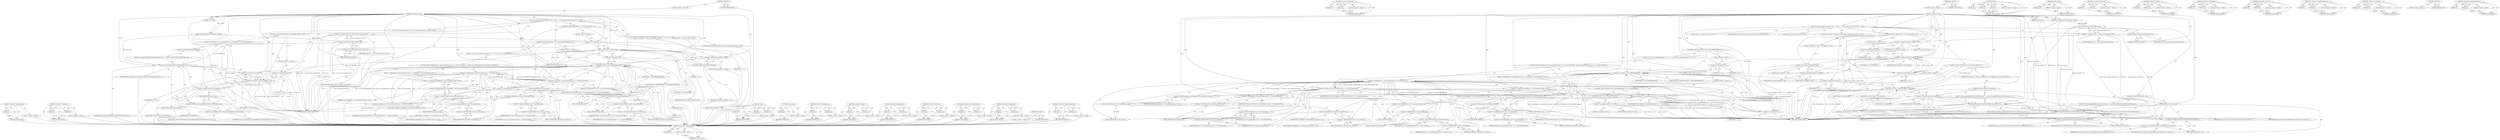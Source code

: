digraph "&lt;operator&gt;.indirectIndexAccess" {
vulnerable_185 [label=<(METHOD,&lt;operator&gt;.postIncrement)>];
vulnerable_186 [label=<(PARAM,p1)>];
vulnerable_187 [label=<(BLOCK,&lt;empty&gt;,&lt;empty&gt;)>];
vulnerable_188 [label=<(METHOD_RETURN,ANY)>];
vulnerable_209 [label=<(METHOD,&lt;operator&gt;.notEquals)>];
vulnerable_210 [label=<(PARAM,p1)>];
vulnerable_211 [label=<(PARAM,p2)>];
vulnerable_212 [label=<(BLOCK,&lt;empty&gt;,&lt;empty&gt;)>];
vulnerable_213 [label=<(METHOD_RETURN,ANY)>];
vulnerable_6 [label=<(METHOD,&lt;global&gt;)<SUB>1</SUB>>];
vulnerable_7 [label=<(BLOCK,&lt;empty&gt;,&lt;empty&gt;)<SUB>1</SUB>>];
vulnerable_8 [label=<(METHOD,composite_close)<SUB>1</SUB>>];
vulnerable_9 [label=<(PARAM,int sub_api)<SUB>1</SUB>>];
vulnerable_10 [label=<(PARAM,struct libusb_device_handle *dev_handle)<SUB>1</SUB>>];
vulnerable_11 [label=<(BLOCK,{
 	struct windows_device_priv *priv = _device_...,{
 	struct windows_device_priv *priv = _device_...)<SUB>2</SUB>>];
vulnerable_12 [label="<(LOCAL,struct windows_device_priv* priv: windows_device_priv*)<SUB>3</SUB>>"];
vulnerable_13 [label=<(&lt;operator&gt;.assignment,*priv = _device_priv(dev_handle-&gt;dev))<SUB>3</SUB>>];
vulnerable_14 [label=<(IDENTIFIER,priv,*priv = _device_priv(dev_handle-&gt;dev))<SUB>3</SUB>>];
vulnerable_15 [label=<(_device_priv,_device_priv(dev_handle-&gt;dev))<SUB>3</SUB>>];
vulnerable_16 [label=<(&lt;operator&gt;.indirectFieldAccess,dev_handle-&gt;dev)<SUB>3</SUB>>];
vulnerable_17 [label=<(IDENTIFIER,dev_handle,_device_priv(dev_handle-&gt;dev))<SUB>3</SUB>>];
vulnerable_18 [label=<(FIELD_IDENTIFIER,dev,dev)<SUB>3</SUB>>];
vulnerable_19 [label="<(LOCAL,uint8_t i: uint8_t)<SUB>4</SUB>>"];
vulnerable_20 [label="<(LOCAL,bool[SUB_API_MAX] available: bool[SUB_API_MAX])<SUB>5</SUB>>"];
vulnerable_21 [label="<(LOCAL,bool has_hid: bool)<SUB>6</SUB>>"];
vulnerable_22 [label=<(&lt;operator&gt;.assignment,has_hid = false)<SUB>6</SUB>>];
vulnerable_23 [label=<(IDENTIFIER,has_hid,has_hid = false)<SUB>6</SUB>>];
vulnerable_24 [label=<(LITERAL,false,has_hid = false)<SUB>6</SUB>>];
vulnerable_25 [label=<(CONTROL_STRUCTURE,FOR,for (i = 0;i&lt;SUB_API_MAX;i++))<SUB>8</SUB>>];
vulnerable_26 [label=<(BLOCK,&lt;empty&gt;,&lt;empty&gt;)<SUB>8</SUB>>];
vulnerable_27 [label=<(&lt;operator&gt;.assignment,i = 0)<SUB>8</SUB>>];
vulnerable_28 [label=<(IDENTIFIER,i,i = 0)<SUB>8</SUB>>];
vulnerable_29 [label=<(LITERAL,0,i = 0)<SUB>8</SUB>>];
vulnerable_30 [label=<(&lt;operator&gt;.lessThan,i&lt;SUB_API_MAX)<SUB>8</SUB>>];
vulnerable_31 [label=<(IDENTIFIER,i,i&lt;SUB_API_MAX)<SUB>8</SUB>>];
vulnerable_32 [label=<(IDENTIFIER,SUB_API_MAX,i&lt;SUB_API_MAX)<SUB>8</SUB>>];
vulnerable_33 [label=<(&lt;operator&gt;.postIncrement,i++)<SUB>8</SUB>>];
vulnerable_34 [label=<(IDENTIFIER,i,i++)<SUB>8</SUB>>];
vulnerable_35 [label=<(BLOCK,{
 		available[i] = false;
	},{
 		available[i] = false;
	})<SUB>8</SUB>>];
vulnerable_36 [label=<(&lt;operator&gt;.assignment,available[i] = false)<SUB>9</SUB>>];
vulnerable_37 [label=<(&lt;operator&gt;.indirectIndexAccess,available[i])<SUB>9</SUB>>];
vulnerable_38 [label=<(IDENTIFIER,available,available[i] = false)<SUB>9</SUB>>];
vulnerable_39 [label=<(IDENTIFIER,i,available[i] = false)<SUB>9</SUB>>];
vulnerable_40 [label=<(LITERAL,false,available[i] = false)<SUB>9</SUB>>];
vulnerable_41 [label=<(CONTROL_STRUCTURE,FOR,for (i=0;i&lt;USB_MAXINTERFACES;i++))<SUB>12</SUB>>];
vulnerable_42 [label=<(BLOCK,&lt;empty&gt;,&lt;empty&gt;)<SUB>12</SUB>>];
vulnerable_43 [label=<(&lt;operator&gt;.assignment,i=0)<SUB>12</SUB>>];
vulnerable_44 [label=<(IDENTIFIER,i,i=0)<SUB>12</SUB>>];
vulnerable_45 [label=<(LITERAL,0,i=0)<SUB>12</SUB>>];
vulnerable_46 [label=<(&lt;operator&gt;.lessThan,i&lt;USB_MAXINTERFACES)<SUB>12</SUB>>];
vulnerable_47 [label=<(IDENTIFIER,i,i&lt;USB_MAXINTERFACES)<SUB>12</SUB>>];
vulnerable_48 [label=<(IDENTIFIER,USB_MAXINTERFACES,i&lt;USB_MAXINTERFACES)<SUB>12</SUB>>];
vulnerable_49 [label=<(&lt;operator&gt;.postIncrement,i++)<SUB>12</SUB>>];
vulnerable_50 [label=<(IDENTIFIER,i,i++)<SUB>12</SUB>>];
vulnerable_51 [label=<(BLOCK,{
 		if ( (priv-&gt;usb_interface[i].apib-&gt;id == U...,{
 		if ( (priv-&gt;usb_interface[i].apib-&gt;id == U...)<SUB>12</SUB>>];
vulnerable_52 [label=<(CONTROL_STRUCTURE,IF,if ((priv-&gt;usb_interface[i].apib-&gt;id == USB_API_WINUSBX)
 		  &amp;&amp; (priv-&gt;usb_interface[i].sub_api != SUB_API_NOTSET)))<SUB>13</SUB>>];
vulnerable_53 [label=<(&lt;operator&gt;.logicalAnd,(priv-&gt;usb_interface[i].apib-&gt;id == USB_API_WIN...)<SUB>13</SUB>>];
vulnerable_54 [label=<(&lt;operator&gt;.equals,priv-&gt;usb_interface[i].apib-&gt;id == USB_API_WINUSBX)<SUB>13</SUB>>];
vulnerable_55 [label=<(&lt;operator&gt;.indirectFieldAccess,priv-&gt;usb_interface[i].apib-&gt;id)<SUB>13</SUB>>];
vulnerable_56 [label=<(&lt;operator&gt;.fieldAccess,priv-&gt;usb_interface[i].apib)<SUB>13</SUB>>];
vulnerable_57 [label=<(&lt;operator&gt;.indirectIndexAccess,priv-&gt;usb_interface[i])<SUB>13</SUB>>];
vulnerable_58 [label=<(&lt;operator&gt;.indirectFieldAccess,priv-&gt;usb_interface)<SUB>13</SUB>>];
vulnerable_59 [label=<(IDENTIFIER,priv,priv-&gt;usb_interface[i].apib-&gt;id == USB_API_WINUSBX)<SUB>13</SUB>>];
vulnerable_60 [label=<(FIELD_IDENTIFIER,usb_interface,usb_interface)<SUB>13</SUB>>];
vulnerable_61 [label=<(IDENTIFIER,i,priv-&gt;usb_interface[i].apib-&gt;id == USB_API_WINUSBX)<SUB>13</SUB>>];
vulnerable_62 [label=<(FIELD_IDENTIFIER,apib,apib)<SUB>13</SUB>>];
vulnerable_63 [label=<(FIELD_IDENTIFIER,id,id)<SUB>13</SUB>>];
vulnerable_64 [label=<(IDENTIFIER,USB_API_WINUSBX,priv-&gt;usb_interface[i].apib-&gt;id == USB_API_WINUSBX)<SUB>13</SUB>>];
vulnerable_65 [label=<(&lt;operator&gt;.notEquals,priv-&gt;usb_interface[i].sub_api != SUB_API_NOTSET)<SUB>14</SUB>>];
vulnerable_66 [label=<(&lt;operator&gt;.fieldAccess,priv-&gt;usb_interface[i].sub_api)<SUB>14</SUB>>];
vulnerable_67 [label=<(&lt;operator&gt;.indirectIndexAccess,priv-&gt;usb_interface[i])<SUB>14</SUB>>];
vulnerable_68 [label=<(&lt;operator&gt;.indirectFieldAccess,priv-&gt;usb_interface)<SUB>14</SUB>>];
vulnerable_69 [label=<(IDENTIFIER,priv,priv-&gt;usb_interface[i].sub_api != SUB_API_NOTSET)<SUB>14</SUB>>];
vulnerable_70 [label=<(FIELD_IDENTIFIER,usb_interface,usb_interface)<SUB>14</SUB>>];
vulnerable_71 [label=<(IDENTIFIER,i,priv-&gt;usb_interface[i].sub_api != SUB_API_NOTSET)<SUB>14</SUB>>];
vulnerable_72 [label=<(FIELD_IDENTIFIER,sub_api,sub_api)<SUB>14</SUB>>];
vulnerable_73 [label=<(IDENTIFIER,SUB_API_NOTSET,priv-&gt;usb_interface[i].sub_api != SUB_API_NOTSET)<SUB>14</SUB>>];
vulnerable_74 [label=<(BLOCK,{
 			available[priv-&gt;usb_interface[i].sub_api]...,{
 			available[priv-&gt;usb_interface[i].sub_api]...)<SUB>14</SUB>>];
vulnerable_75 [label=<(&lt;operator&gt;.assignment,available[priv-&gt;usb_interface[i].sub_api] = true)<SUB>15</SUB>>];
vulnerable_76 [label=<(&lt;operator&gt;.indirectIndexAccess,available[priv-&gt;usb_interface[i].sub_api])<SUB>15</SUB>>];
vulnerable_77 [label=<(IDENTIFIER,available,available[priv-&gt;usb_interface[i].sub_api] = true)<SUB>15</SUB>>];
vulnerable_78 [label=<(&lt;operator&gt;.fieldAccess,priv-&gt;usb_interface[i].sub_api)<SUB>15</SUB>>];
vulnerable_79 [label=<(&lt;operator&gt;.indirectIndexAccess,priv-&gt;usb_interface[i])<SUB>15</SUB>>];
vulnerable_80 [label=<(&lt;operator&gt;.indirectFieldAccess,priv-&gt;usb_interface)<SUB>15</SUB>>];
vulnerable_81 [label=<(IDENTIFIER,priv,available[priv-&gt;usb_interface[i].sub_api] = true)<SUB>15</SUB>>];
vulnerable_82 [label=<(FIELD_IDENTIFIER,usb_interface,usb_interface)<SUB>15</SUB>>];
vulnerable_83 [label=<(IDENTIFIER,i,available[priv-&gt;usb_interface[i].sub_api] = true)<SUB>15</SUB>>];
vulnerable_84 [label=<(FIELD_IDENTIFIER,sub_api,sub_api)<SUB>15</SUB>>];
vulnerable_85 [label=<(LITERAL,true,available[priv-&gt;usb_interface[i].sub_api] = true)<SUB>15</SUB>>];
vulnerable_86 [label=<(CONTROL_STRUCTURE,ELSE,else)<SUB>16</SUB>>];
vulnerable_87 [label=<(BLOCK,&lt;empty&gt;,&lt;empty&gt;)<SUB>16</SUB>>];
vulnerable_88 [label=<(CONTROL_STRUCTURE,IF,if (priv-&gt;usb_interface[i].apib-&gt;id == USB_API_HID))<SUB>16</SUB>>];
vulnerable_89 [label=<(&lt;operator&gt;.equals,priv-&gt;usb_interface[i].apib-&gt;id == USB_API_HID)<SUB>16</SUB>>];
vulnerable_90 [label=<(&lt;operator&gt;.indirectFieldAccess,priv-&gt;usb_interface[i].apib-&gt;id)<SUB>16</SUB>>];
vulnerable_91 [label=<(&lt;operator&gt;.fieldAccess,priv-&gt;usb_interface[i].apib)<SUB>16</SUB>>];
vulnerable_92 [label=<(&lt;operator&gt;.indirectIndexAccess,priv-&gt;usb_interface[i])<SUB>16</SUB>>];
vulnerable_93 [label=<(&lt;operator&gt;.indirectFieldAccess,priv-&gt;usb_interface)<SUB>16</SUB>>];
vulnerable_94 [label=<(IDENTIFIER,priv,priv-&gt;usb_interface[i].apib-&gt;id == USB_API_HID)<SUB>16</SUB>>];
vulnerable_95 [label=<(FIELD_IDENTIFIER,usb_interface,usb_interface)<SUB>16</SUB>>];
vulnerable_96 [label=<(IDENTIFIER,i,priv-&gt;usb_interface[i].apib-&gt;id == USB_API_HID)<SUB>16</SUB>>];
vulnerable_97 [label=<(FIELD_IDENTIFIER,apib,apib)<SUB>16</SUB>>];
vulnerable_98 [label=<(FIELD_IDENTIFIER,id,id)<SUB>16</SUB>>];
vulnerable_99 [label=<(IDENTIFIER,USB_API_HID,priv-&gt;usb_interface[i].apib-&gt;id == USB_API_HID)<SUB>16</SUB>>];
vulnerable_100 [label=<(BLOCK,{
			has_hid = true;
 		},{
			has_hid = true;
 		})<SUB>16</SUB>>];
vulnerable_101 [label=<(&lt;operator&gt;.assignment,has_hid = true)<SUB>17</SUB>>];
vulnerable_102 [label=<(IDENTIFIER,has_hid,has_hid = true)<SUB>17</SUB>>];
vulnerable_103 [label=<(LITERAL,true,has_hid = true)<SUB>17</SUB>>];
vulnerable_104 [label=<(CONTROL_STRUCTURE,FOR,for (i=0;i&lt;SUB_API_MAX;i++))<SUB>21</SUB>>];
vulnerable_105 [label=<(BLOCK,&lt;empty&gt;,&lt;empty&gt;)<SUB>21</SUB>>];
vulnerable_106 [label=<(&lt;operator&gt;.assignment,i=0)<SUB>21</SUB>>];
vulnerable_107 [label=<(IDENTIFIER,i,i=0)<SUB>21</SUB>>];
vulnerable_108 [label=<(LITERAL,0,i=0)<SUB>21</SUB>>];
vulnerable_109 [label=<(&lt;operator&gt;.lessThan,i&lt;SUB_API_MAX)<SUB>21</SUB>>];
vulnerable_110 [label=<(IDENTIFIER,i,i&lt;SUB_API_MAX)<SUB>21</SUB>>];
vulnerable_111 [label=<(IDENTIFIER,SUB_API_MAX,i&lt;SUB_API_MAX)<SUB>21</SUB>>];
vulnerable_112 [label=<(&lt;operator&gt;.postIncrement,i++)<SUB>21</SUB>>];
vulnerable_113 [label=<(IDENTIFIER,i,i++)<SUB>21</SUB>>];
vulnerable_114 [label=<(BLOCK,{
		if (available[i]) {
 			usb_api_backend[USB...,{
		if (available[i]) {
 			usb_api_backend[USB...)<SUB>21</SUB>>];
vulnerable_115 [label=<(CONTROL_STRUCTURE,IF,if (available[i]))<SUB>22</SUB>>];
vulnerable_116 [label=<(&lt;operator&gt;.indirectIndexAccess,available[i])<SUB>22</SUB>>];
vulnerable_117 [label=<(IDENTIFIER,available,if (available[i]))<SUB>22</SUB>>];
vulnerable_118 [label=<(IDENTIFIER,i,if (available[i]))<SUB>22</SUB>>];
vulnerable_119 [label=<(BLOCK,{
 			usb_api_backend[USB_API_WINUSBX].close(i,...,{
 			usb_api_backend[USB_API_WINUSBX].close(i,...)<SUB>22</SUB>>];
vulnerable_120 [label=<(close,usb_api_backend[USB_API_WINUSBX].close(i, dev_h...)<SUB>23</SUB>>];
vulnerable_121 [label=<(&lt;operator&gt;.fieldAccess,usb_api_backend[USB_API_WINUSBX].close)<SUB>23</SUB>>];
vulnerable_122 [label=<(&lt;operator&gt;.indirectIndexAccess,usb_api_backend[USB_API_WINUSBX])<SUB>23</SUB>>];
vulnerable_123 [label=<(IDENTIFIER,usb_api_backend,usb_api_backend[USB_API_WINUSBX].close(i, dev_h...)<SUB>23</SUB>>];
vulnerable_124 [label=<(IDENTIFIER,USB_API_WINUSBX,usb_api_backend[USB_API_WINUSBX].close(i, dev_h...)<SUB>23</SUB>>];
vulnerable_125 [label=<(FIELD_IDENTIFIER,close,close)<SUB>23</SUB>>];
vulnerable_126 [label=<(IDENTIFIER,i,usb_api_backend[USB_API_WINUSBX].close(i, dev_h...)<SUB>23</SUB>>];
vulnerable_127 [label=<(IDENTIFIER,dev_handle,usb_api_backend[USB_API_WINUSBX].close(i, dev_h...)<SUB>23</SUB>>];
vulnerable_128 [label=<(CONTROL_STRUCTURE,IF,if (has_hid))<SUB>26</SUB>>];
vulnerable_129 [label=<(IDENTIFIER,has_hid,if (has_hid))<SUB>26</SUB>>];
vulnerable_130 [label=<(BLOCK,{
		usb_api_backend[USB_API_HID].close(sub_api,...,{
		usb_api_backend[USB_API_HID].close(sub_api,...)<SUB>26</SUB>>];
vulnerable_131 [label=<(close,usb_api_backend[USB_API_HID].close(sub_api, dev...)<SUB>27</SUB>>];
vulnerable_132 [label=<(&lt;operator&gt;.fieldAccess,usb_api_backend[USB_API_HID].close)<SUB>27</SUB>>];
vulnerable_133 [label=<(&lt;operator&gt;.indirectIndexAccess,usb_api_backend[USB_API_HID])<SUB>27</SUB>>];
vulnerable_134 [label=<(IDENTIFIER,usb_api_backend,usb_api_backend[USB_API_HID].close(sub_api, dev...)<SUB>27</SUB>>];
vulnerable_135 [label=<(IDENTIFIER,USB_API_HID,usb_api_backend[USB_API_HID].close(sub_api, dev...)<SUB>27</SUB>>];
vulnerable_136 [label=<(FIELD_IDENTIFIER,close,close)<SUB>27</SUB>>];
vulnerable_137 [label=<(IDENTIFIER,sub_api,usb_api_backend[USB_API_HID].close(sub_api, dev...)<SUB>27</SUB>>];
vulnerable_138 [label=<(IDENTIFIER,dev_handle,usb_api_backend[USB_API_HID].close(sub_api, dev...)<SUB>27</SUB>>];
vulnerable_139 [label=<(METHOD_RETURN,void)<SUB>1</SUB>>];
vulnerable_141 [label=<(METHOD_RETURN,ANY)<SUB>1</SUB>>];
vulnerable_214 [label=<(METHOD,close)>];
vulnerable_215 [label=<(PARAM,p1)>];
vulnerable_216 [label=<(PARAM,p2)>];
vulnerable_217 [label=<(PARAM,p3)>];
vulnerable_218 [label=<(BLOCK,&lt;empty&gt;,&lt;empty&gt;)>];
vulnerable_219 [label=<(METHOD_RETURN,ANY)>];
vulnerable_171 [label=<(METHOD,_device_priv)>];
vulnerable_172 [label=<(PARAM,p1)>];
vulnerable_173 [label=<(BLOCK,&lt;empty&gt;,&lt;empty&gt;)>];
vulnerable_174 [label=<(METHOD_RETURN,ANY)>];
vulnerable_204 [label=<(METHOD,&lt;operator&gt;.fieldAccess)>];
vulnerable_205 [label=<(PARAM,p1)>];
vulnerable_206 [label=<(PARAM,p2)>];
vulnerable_207 [label=<(BLOCK,&lt;empty&gt;,&lt;empty&gt;)>];
vulnerable_208 [label=<(METHOD_RETURN,ANY)>];
vulnerable_199 [label=<(METHOD,&lt;operator&gt;.equals)>];
vulnerable_200 [label=<(PARAM,p1)>];
vulnerable_201 [label=<(PARAM,p2)>];
vulnerable_202 [label=<(BLOCK,&lt;empty&gt;,&lt;empty&gt;)>];
vulnerable_203 [label=<(METHOD_RETURN,ANY)>];
vulnerable_194 [label=<(METHOD,&lt;operator&gt;.logicalAnd)>];
vulnerable_195 [label=<(PARAM,p1)>];
vulnerable_196 [label=<(PARAM,p2)>];
vulnerable_197 [label=<(BLOCK,&lt;empty&gt;,&lt;empty&gt;)>];
vulnerable_198 [label=<(METHOD_RETURN,ANY)>];
vulnerable_180 [label=<(METHOD,&lt;operator&gt;.lessThan)>];
vulnerable_181 [label=<(PARAM,p1)>];
vulnerable_182 [label=<(PARAM,p2)>];
vulnerable_183 [label=<(BLOCK,&lt;empty&gt;,&lt;empty&gt;)>];
vulnerable_184 [label=<(METHOD_RETURN,ANY)>];
vulnerable_175 [label=<(METHOD,&lt;operator&gt;.indirectFieldAccess)>];
vulnerable_176 [label=<(PARAM,p1)>];
vulnerable_177 [label=<(PARAM,p2)>];
vulnerable_178 [label=<(BLOCK,&lt;empty&gt;,&lt;empty&gt;)>];
vulnerable_179 [label=<(METHOD_RETURN,ANY)>];
vulnerable_166 [label=<(METHOD,&lt;operator&gt;.assignment)>];
vulnerable_167 [label=<(PARAM,p1)>];
vulnerable_168 [label=<(PARAM,p2)>];
vulnerable_169 [label=<(BLOCK,&lt;empty&gt;,&lt;empty&gt;)>];
vulnerable_170 [label=<(METHOD_RETURN,ANY)>];
vulnerable_160 [label=<(METHOD,&lt;global&gt;)<SUB>1</SUB>>];
vulnerable_161 [label=<(BLOCK,&lt;empty&gt;,&lt;empty&gt;)>];
vulnerable_162 [label=<(METHOD_RETURN,ANY)>];
vulnerable_189 [label=<(METHOD,&lt;operator&gt;.indirectIndexAccess)>];
vulnerable_190 [label=<(PARAM,p1)>];
vulnerable_191 [label=<(PARAM,p2)>];
vulnerable_192 [label=<(BLOCK,&lt;empty&gt;,&lt;empty&gt;)>];
vulnerable_193 [label=<(METHOD_RETURN,ANY)>];
fixed_152 [label=<(METHOD,&lt;operator&gt;.postIncrement)>];
fixed_153 [label=<(PARAM,p1)>];
fixed_154 [label=<(BLOCK,&lt;empty&gt;,&lt;empty&gt;)>];
fixed_155 [label=<(METHOD_RETURN,ANY)>];
fixed_176 [label=<(METHOD,&lt;operator&gt;.notEquals)>];
fixed_177 [label=<(PARAM,p1)>];
fixed_178 [label=<(PARAM,p2)>];
fixed_179 [label=<(BLOCK,&lt;empty&gt;,&lt;empty&gt;)>];
fixed_180 [label=<(METHOD_RETURN,ANY)>];
fixed_6 [label=<(METHOD,&lt;global&gt;)<SUB>1</SUB>>];
fixed_7 [label=<(BLOCK,&lt;empty&gt;,&lt;empty&gt;)<SUB>1</SUB>>];
fixed_8 [label=<(METHOD,composite_close)<SUB>1</SUB>>];
fixed_9 [label=<(PARAM,int sub_api)<SUB>1</SUB>>];
fixed_10 [label=<(PARAM,struct libusb_device_handle *dev_handle)<SUB>1</SUB>>];
fixed_11 [label=<(BLOCK,{
 	struct windows_device_priv *priv = _device_...,{
 	struct windows_device_priv *priv = _device_...)<SUB>2</SUB>>];
fixed_12 [label="<(LOCAL,struct windows_device_priv* priv: windows_device_priv*)<SUB>3</SUB>>"];
fixed_13 [label=<(&lt;operator&gt;.assignment,*priv = _device_priv(dev_handle-&gt;dev))<SUB>3</SUB>>];
fixed_14 [label=<(IDENTIFIER,priv,*priv = _device_priv(dev_handle-&gt;dev))<SUB>3</SUB>>];
fixed_15 [label=<(_device_priv,_device_priv(dev_handle-&gt;dev))<SUB>3</SUB>>];
fixed_16 [label=<(&lt;operator&gt;.indirectFieldAccess,dev_handle-&gt;dev)<SUB>3</SUB>>];
fixed_17 [label=<(IDENTIFIER,dev_handle,_device_priv(dev_handle-&gt;dev))<SUB>3</SUB>>];
fixed_18 [label=<(FIELD_IDENTIFIER,dev,dev)<SUB>3</SUB>>];
fixed_19 [label="<(LOCAL,uint8_t i: uint8_t)<SUB>4</SUB>>"];
fixed_20 [label="<(LOCAL,bool[SUB_API_MAX] available: bool[SUB_API_MAX])<SUB>5</SUB>>"];
fixed_21 [label=<(CONTROL_STRUCTURE,FOR,for (i = 0;i&lt;SUB_API_MAX;i++))<SUB>7</SUB>>];
fixed_22 [label=<(BLOCK,&lt;empty&gt;,&lt;empty&gt;)<SUB>7</SUB>>];
fixed_23 [label=<(&lt;operator&gt;.assignment,i = 0)<SUB>7</SUB>>];
fixed_24 [label=<(IDENTIFIER,i,i = 0)<SUB>7</SUB>>];
fixed_25 [label=<(LITERAL,0,i = 0)<SUB>7</SUB>>];
fixed_26 [label=<(&lt;operator&gt;.lessThan,i&lt;SUB_API_MAX)<SUB>7</SUB>>];
fixed_27 [label=<(IDENTIFIER,i,i&lt;SUB_API_MAX)<SUB>7</SUB>>];
fixed_28 [label=<(IDENTIFIER,SUB_API_MAX,i&lt;SUB_API_MAX)<SUB>7</SUB>>];
fixed_29 [label=<(&lt;operator&gt;.postIncrement,i++)<SUB>7</SUB>>];
fixed_30 [label=<(IDENTIFIER,i,i++)<SUB>7</SUB>>];
fixed_31 [label=<(BLOCK,{
 		available[i] = false;
	},{
 		available[i] = false;
	})<SUB>7</SUB>>];
fixed_32 [label=<(&lt;operator&gt;.assignment,available[i] = false)<SUB>8</SUB>>];
fixed_33 [label=<(&lt;operator&gt;.indirectIndexAccess,available[i])<SUB>8</SUB>>];
fixed_34 [label=<(IDENTIFIER,available,available[i] = false)<SUB>8</SUB>>];
fixed_35 [label=<(IDENTIFIER,i,available[i] = false)<SUB>8</SUB>>];
fixed_36 [label=<(LITERAL,false,available[i] = false)<SUB>8</SUB>>];
fixed_37 [label=<(CONTROL_STRUCTURE,FOR,for (i=0;i&lt;USB_MAXINTERFACES;i++))<SUB>11</SUB>>];
fixed_38 [label=<(BLOCK,&lt;empty&gt;,&lt;empty&gt;)<SUB>11</SUB>>];
fixed_39 [label=<(&lt;operator&gt;.assignment,i=0)<SUB>11</SUB>>];
fixed_40 [label=<(IDENTIFIER,i,i=0)<SUB>11</SUB>>];
fixed_41 [label=<(LITERAL,0,i=0)<SUB>11</SUB>>];
fixed_42 [label=<(&lt;operator&gt;.lessThan,i&lt;USB_MAXINTERFACES)<SUB>11</SUB>>];
fixed_43 [label=<(IDENTIFIER,i,i&lt;USB_MAXINTERFACES)<SUB>11</SUB>>];
fixed_44 [label=<(IDENTIFIER,USB_MAXINTERFACES,i&lt;USB_MAXINTERFACES)<SUB>11</SUB>>];
fixed_45 [label=<(&lt;operator&gt;.postIncrement,i++)<SUB>11</SUB>>];
fixed_46 [label=<(IDENTIFIER,i,i++)<SUB>11</SUB>>];
fixed_47 [label=<(BLOCK,{
 		if ( (priv-&gt;usb_interface[i].apib-&gt;id == U...,{
 		if ( (priv-&gt;usb_interface[i].apib-&gt;id == U...)<SUB>11</SUB>>];
fixed_48 [label=<(CONTROL_STRUCTURE,IF,if ((priv-&gt;usb_interface[i].apib-&gt;id == USB_API_WINUSBX)
 		  &amp;&amp; (priv-&gt;usb_interface[i].sub_api != SUB_API_NOTSET)))<SUB>12</SUB>>];
fixed_49 [label=<(&lt;operator&gt;.logicalAnd,(priv-&gt;usb_interface[i].apib-&gt;id == USB_API_WIN...)<SUB>12</SUB>>];
fixed_50 [label=<(&lt;operator&gt;.equals,priv-&gt;usb_interface[i].apib-&gt;id == USB_API_WINUSBX)<SUB>12</SUB>>];
fixed_51 [label=<(&lt;operator&gt;.indirectFieldAccess,priv-&gt;usb_interface[i].apib-&gt;id)<SUB>12</SUB>>];
fixed_52 [label=<(&lt;operator&gt;.fieldAccess,priv-&gt;usb_interface[i].apib)<SUB>12</SUB>>];
fixed_53 [label=<(&lt;operator&gt;.indirectIndexAccess,priv-&gt;usb_interface[i])<SUB>12</SUB>>];
fixed_54 [label=<(&lt;operator&gt;.indirectFieldAccess,priv-&gt;usb_interface)<SUB>12</SUB>>];
fixed_55 [label=<(IDENTIFIER,priv,priv-&gt;usb_interface[i].apib-&gt;id == USB_API_WINUSBX)<SUB>12</SUB>>];
fixed_56 [label=<(FIELD_IDENTIFIER,usb_interface,usb_interface)<SUB>12</SUB>>];
fixed_57 [label=<(IDENTIFIER,i,priv-&gt;usb_interface[i].apib-&gt;id == USB_API_WINUSBX)<SUB>12</SUB>>];
fixed_58 [label=<(FIELD_IDENTIFIER,apib,apib)<SUB>12</SUB>>];
fixed_59 [label=<(FIELD_IDENTIFIER,id,id)<SUB>12</SUB>>];
fixed_60 [label=<(IDENTIFIER,USB_API_WINUSBX,priv-&gt;usb_interface[i].apib-&gt;id == USB_API_WINUSBX)<SUB>12</SUB>>];
fixed_61 [label=<(&lt;operator&gt;.notEquals,priv-&gt;usb_interface[i].sub_api != SUB_API_NOTSET)<SUB>13</SUB>>];
fixed_62 [label=<(&lt;operator&gt;.fieldAccess,priv-&gt;usb_interface[i].sub_api)<SUB>13</SUB>>];
fixed_63 [label=<(&lt;operator&gt;.indirectIndexAccess,priv-&gt;usb_interface[i])<SUB>13</SUB>>];
fixed_64 [label=<(&lt;operator&gt;.indirectFieldAccess,priv-&gt;usb_interface)<SUB>13</SUB>>];
fixed_65 [label=<(IDENTIFIER,priv,priv-&gt;usb_interface[i].sub_api != SUB_API_NOTSET)<SUB>13</SUB>>];
fixed_66 [label=<(FIELD_IDENTIFIER,usb_interface,usb_interface)<SUB>13</SUB>>];
fixed_67 [label=<(IDENTIFIER,i,priv-&gt;usb_interface[i].sub_api != SUB_API_NOTSET)<SUB>13</SUB>>];
fixed_68 [label=<(FIELD_IDENTIFIER,sub_api,sub_api)<SUB>13</SUB>>];
fixed_69 [label=<(IDENTIFIER,SUB_API_NOTSET,priv-&gt;usb_interface[i].sub_api != SUB_API_NOTSET)<SUB>13</SUB>>];
fixed_70 [label=<(BLOCK,{
 			available[priv-&gt;usb_interface[i].sub_api]...,{
 			available[priv-&gt;usb_interface[i].sub_api]...)<SUB>13</SUB>>];
fixed_71 [label=<(&lt;operator&gt;.assignment,available[priv-&gt;usb_interface[i].sub_api] = true)<SUB>14</SUB>>];
fixed_72 [label=<(&lt;operator&gt;.indirectIndexAccess,available[priv-&gt;usb_interface[i].sub_api])<SUB>14</SUB>>];
fixed_73 [label=<(IDENTIFIER,available,available[priv-&gt;usb_interface[i].sub_api] = true)<SUB>14</SUB>>];
fixed_74 [label=<(&lt;operator&gt;.fieldAccess,priv-&gt;usb_interface[i].sub_api)<SUB>14</SUB>>];
fixed_75 [label=<(&lt;operator&gt;.indirectIndexAccess,priv-&gt;usb_interface[i])<SUB>14</SUB>>];
fixed_76 [label=<(&lt;operator&gt;.indirectFieldAccess,priv-&gt;usb_interface)<SUB>14</SUB>>];
fixed_77 [label=<(IDENTIFIER,priv,available[priv-&gt;usb_interface[i].sub_api] = true)<SUB>14</SUB>>];
fixed_78 [label=<(FIELD_IDENTIFIER,usb_interface,usb_interface)<SUB>14</SUB>>];
fixed_79 [label=<(IDENTIFIER,i,available[priv-&gt;usb_interface[i].sub_api] = true)<SUB>14</SUB>>];
fixed_80 [label=<(FIELD_IDENTIFIER,sub_api,sub_api)<SUB>14</SUB>>];
fixed_81 [label=<(LITERAL,true,available[priv-&gt;usb_interface[i].sub_api] = true)<SUB>14</SUB>>];
fixed_82 [label=<(CONTROL_STRUCTURE,FOR,for (i=0;i&lt;SUB_API_MAX;i++))<SUB>18</SUB>>];
fixed_83 [label=<(BLOCK,&lt;empty&gt;,&lt;empty&gt;)<SUB>18</SUB>>];
fixed_84 [label=<(&lt;operator&gt;.assignment,i=0)<SUB>18</SUB>>];
fixed_85 [label=<(IDENTIFIER,i,i=0)<SUB>18</SUB>>];
fixed_86 [label=<(LITERAL,0,i=0)<SUB>18</SUB>>];
fixed_87 [label=<(&lt;operator&gt;.lessThan,i&lt;SUB_API_MAX)<SUB>18</SUB>>];
fixed_88 [label=<(IDENTIFIER,i,i&lt;SUB_API_MAX)<SUB>18</SUB>>];
fixed_89 [label=<(IDENTIFIER,SUB_API_MAX,i&lt;SUB_API_MAX)<SUB>18</SUB>>];
fixed_90 [label=<(&lt;operator&gt;.postIncrement,i++)<SUB>18</SUB>>];
fixed_91 [label=<(IDENTIFIER,i,i++)<SUB>18</SUB>>];
fixed_92 [label=<(BLOCK,{
		if (available[i]) {
 			usb_api_backend[USB...,{
		if (available[i]) {
 			usb_api_backend[USB...)<SUB>18</SUB>>];
fixed_93 [label=<(CONTROL_STRUCTURE,IF,if (available[i]))<SUB>19</SUB>>];
fixed_94 [label=<(&lt;operator&gt;.indirectIndexAccess,available[i])<SUB>19</SUB>>];
fixed_95 [label=<(IDENTIFIER,available,if (available[i]))<SUB>19</SUB>>];
fixed_96 [label=<(IDENTIFIER,i,if (available[i]))<SUB>19</SUB>>];
fixed_97 [label=<(BLOCK,{
 			usb_api_backend[USB_API_WINUSBX].close(i,...,{
 			usb_api_backend[USB_API_WINUSBX].close(i,...)<SUB>19</SUB>>];
fixed_98 [label=<(close,usb_api_backend[USB_API_WINUSBX].close(i, dev_h...)<SUB>20</SUB>>];
fixed_99 [label=<(&lt;operator&gt;.fieldAccess,usb_api_backend[USB_API_WINUSBX].close)<SUB>20</SUB>>];
fixed_100 [label=<(&lt;operator&gt;.indirectIndexAccess,usb_api_backend[USB_API_WINUSBX])<SUB>20</SUB>>];
fixed_101 [label=<(IDENTIFIER,usb_api_backend,usb_api_backend[USB_API_WINUSBX].close(i, dev_h...)<SUB>20</SUB>>];
fixed_102 [label=<(IDENTIFIER,USB_API_WINUSBX,usb_api_backend[USB_API_WINUSBX].close(i, dev_h...)<SUB>20</SUB>>];
fixed_103 [label=<(FIELD_IDENTIFIER,close,close)<SUB>20</SUB>>];
fixed_104 [label=<(IDENTIFIER,i,usb_api_backend[USB_API_WINUSBX].close(i, dev_h...)<SUB>20</SUB>>];
fixed_105 [label=<(IDENTIFIER,dev_handle,usb_api_backend[USB_API_WINUSBX].close(i, dev_h...)<SUB>20</SUB>>];
fixed_106 [label=<(METHOD_RETURN,void)<SUB>1</SUB>>];
fixed_108 [label=<(METHOD_RETURN,ANY)<SUB>1</SUB>>];
fixed_181 [label=<(METHOD,close)>];
fixed_182 [label=<(PARAM,p1)>];
fixed_183 [label=<(PARAM,p2)>];
fixed_184 [label=<(PARAM,p3)>];
fixed_185 [label=<(BLOCK,&lt;empty&gt;,&lt;empty&gt;)>];
fixed_186 [label=<(METHOD_RETURN,ANY)>];
fixed_138 [label=<(METHOD,_device_priv)>];
fixed_139 [label=<(PARAM,p1)>];
fixed_140 [label=<(BLOCK,&lt;empty&gt;,&lt;empty&gt;)>];
fixed_141 [label=<(METHOD_RETURN,ANY)>];
fixed_171 [label=<(METHOD,&lt;operator&gt;.fieldAccess)>];
fixed_172 [label=<(PARAM,p1)>];
fixed_173 [label=<(PARAM,p2)>];
fixed_174 [label=<(BLOCK,&lt;empty&gt;,&lt;empty&gt;)>];
fixed_175 [label=<(METHOD_RETURN,ANY)>];
fixed_166 [label=<(METHOD,&lt;operator&gt;.equals)>];
fixed_167 [label=<(PARAM,p1)>];
fixed_168 [label=<(PARAM,p2)>];
fixed_169 [label=<(BLOCK,&lt;empty&gt;,&lt;empty&gt;)>];
fixed_170 [label=<(METHOD_RETURN,ANY)>];
fixed_161 [label=<(METHOD,&lt;operator&gt;.logicalAnd)>];
fixed_162 [label=<(PARAM,p1)>];
fixed_163 [label=<(PARAM,p2)>];
fixed_164 [label=<(BLOCK,&lt;empty&gt;,&lt;empty&gt;)>];
fixed_165 [label=<(METHOD_RETURN,ANY)>];
fixed_147 [label=<(METHOD,&lt;operator&gt;.lessThan)>];
fixed_148 [label=<(PARAM,p1)>];
fixed_149 [label=<(PARAM,p2)>];
fixed_150 [label=<(BLOCK,&lt;empty&gt;,&lt;empty&gt;)>];
fixed_151 [label=<(METHOD_RETURN,ANY)>];
fixed_142 [label=<(METHOD,&lt;operator&gt;.indirectFieldAccess)>];
fixed_143 [label=<(PARAM,p1)>];
fixed_144 [label=<(PARAM,p2)>];
fixed_145 [label=<(BLOCK,&lt;empty&gt;,&lt;empty&gt;)>];
fixed_146 [label=<(METHOD_RETURN,ANY)>];
fixed_133 [label=<(METHOD,&lt;operator&gt;.assignment)>];
fixed_134 [label=<(PARAM,p1)>];
fixed_135 [label=<(PARAM,p2)>];
fixed_136 [label=<(BLOCK,&lt;empty&gt;,&lt;empty&gt;)>];
fixed_137 [label=<(METHOD_RETURN,ANY)>];
fixed_127 [label=<(METHOD,&lt;global&gt;)<SUB>1</SUB>>];
fixed_128 [label=<(BLOCK,&lt;empty&gt;,&lt;empty&gt;)>];
fixed_129 [label=<(METHOD_RETURN,ANY)>];
fixed_156 [label=<(METHOD,&lt;operator&gt;.indirectIndexAccess)>];
fixed_157 [label=<(PARAM,p1)>];
fixed_158 [label=<(PARAM,p2)>];
fixed_159 [label=<(BLOCK,&lt;empty&gt;,&lt;empty&gt;)>];
fixed_160 [label=<(METHOD_RETURN,ANY)>];
vulnerable_185 -> vulnerable_186  [key=0, label="AST: "];
vulnerable_185 -> vulnerable_186  [key=1, label="DDG: "];
vulnerable_185 -> vulnerable_187  [key=0, label="AST: "];
vulnerable_185 -> vulnerable_188  [key=0, label="AST: "];
vulnerable_185 -> vulnerable_188  [key=1, label="CFG: "];
vulnerable_186 -> vulnerable_188  [key=0, label="DDG: p1"];
vulnerable_209 -> vulnerable_210  [key=0, label="AST: "];
vulnerable_209 -> vulnerable_210  [key=1, label="DDG: "];
vulnerable_209 -> vulnerable_212  [key=0, label="AST: "];
vulnerable_209 -> vulnerable_211  [key=0, label="AST: "];
vulnerable_209 -> vulnerable_211  [key=1, label="DDG: "];
vulnerable_209 -> vulnerable_213  [key=0, label="AST: "];
vulnerable_209 -> vulnerable_213  [key=1, label="CFG: "];
vulnerable_210 -> vulnerable_213  [key=0, label="DDG: p1"];
vulnerable_211 -> vulnerable_213  [key=0, label="DDG: p2"];
vulnerable_6 -> vulnerable_7  [key=0, label="AST: "];
vulnerable_6 -> vulnerable_141  [key=0, label="AST: "];
vulnerable_6 -> vulnerable_141  [key=1, label="CFG: "];
vulnerable_7 -> vulnerable_8  [key=0, label="AST: "];
vulnerable_8 -> vulnerable_9  [key=0, label="AST: "];
vulnerable_8 -> vulnerable_9  [key=1, label="DDG: "];
vulnerable_8 -> vulnerable_10  [key=0, label="AST: "];
vulnerable_8 -> vulnerable_10  [key=1, label="DDG: "];
vulnerable_8 -> vulnerable_11  [key=0, label="AST: "];
vulnerable_8 -> vulnerable_139  [key=0, label="AST: "];
vulnerable_8 -> vulnerable_18  [key=0, label="CFG: "];
vulnerable_8 -> vulnerable_22  [key=0, label="DDG: "];
vulnerable_8 -> vulnerable_129  [key=0, label="DDG: "];
vulnerable_8 -> vulnerable_27  [key=0, label="DDG: "];
vulnerable_8 -> vulnerable_30  [key=0, label="DDG: "];
vulnerable_8 -> vulnerable_33  [key=0, label="DDG: "];
vulnerable_8 -> vulnerable_36  [key=0, label="DDG: "];
vulnerable_8 -> vulnerable_43  [key=0, label="DDG: "];
vulnerable_8 -> vulnerable_46  [key=0, label="DDG: "];
vulnerable_8 -> vulnerable_49  [key=0, label="DDG: "];
vulnerable_8 -> vulnerable_106  [key=0, label="DDG: "];
vulnerable_8 -> vulnerable_109  [key=0, label="DDG: "];
vulnerable_8 -> vulnerable_112  [key=0, label="DDG: "];
vulnerable_8 -> vulnerable_131  [key=0, label="DDG: "];
vulnerable_8 -> vulnerable_75  [key=0, label="DDG: "];
vulnerable_8 -> vulnerable_54  [key=0, label="DDG: "];
vulnerable_8 -> vulnerable_65  [key=0, label="DDG: "];
vulnerable_8 -> vulnerable_120  [key=0, label="DDG: "];
vulnerable_8 -> vulnerable_89  [key=0, label="DDG: "];
vulnerable_8 -> vulnerable_101  [key=0, label="DDG: "];
vulnerable_9 -> vulnerable_131  [key=0, label="DDG: sub_api"];
vulnerable_10 -> vulnerable_15  [key=0, label="DDG: dev_handle"];
vulnerable_10 -> vulnerable_131  [key=0, label="DDG: dev_handle"];
vulnerable_10 -> vulnerable_120  [key=0, label="DDG: dev_handle"];
vulnerable_11 -> vulnerable_12  [key=0, label="AST: "];
vulnerable_11 -> vulnerable_13  [key=0, label="AST: "];
vulnerable_11 -> vulnerable_19  [key=0, label="AST: "];
vulnerable_11 -> vulnerable_20  [key=0, label="AST: "];
vulnerable_11 -> vulnerable_21  [key=0, label="AST: "];
vulnerable_11 -> vulnerable_22  [key=0, label="AST: "];
vulnerable_11 -> vulnerable_25  [key=0, label="AST: "];
vulnerable_11 -> vulnerable_41  [key=0, label="AST: "];
vulnerable_11 -> vulnerable_104  [key=0, label="AST: "];
vulnerable_11 -> vulnerable_128  [key=0, label="AST: "];
vulnerable_13 -> vulnerable_14  [key=0, label="AST: "];
vulnerable_13 -> vulnerable_15  [key=0, label="AST: "];
vulnerable_13 -> vulnerable_22  [key=0, label="CFG: "];
vulnerable_13 -> vulnerable_139  [key=0, label="DDG: priv"];
vulnerable_13 -> vulnerable_139  [key=1, label="DDG: _device_priv(dev_handle-&gt;dev)"];
vulnerable_13 -> vulnerable_139  [key=2, label="DDG: *priv = _device_priv(dev_handle-&gt;dev)"];
vulnerable_15 -> vulnerable_16  [key=0, label="AST: "];
vulnerable_15 -> vulnerable_13  [key=0, label="CFG: "];
vulnerable_15 -> vulnerable_13  [key=1, label="DDG: dev_handle-&gt;dev"];
vulnerable_15 -> vulnerable_139  [key=0, label="DDG: dev_handle-&gt;dev"];
vulnerable_15 -> vulnerable_131  [key=0, label="DDG: dev_handle-&gt;dev"];
vulnerable_15 -> vulnerable_120  [key=0, label="DDG: dev_handle-&gt;dev"];
vulnerable_16 -> vulnerable_17  [key=0, label="AST: "];
vulnerable_16 -> vulnerable_18  [key=0, label="AST: "];
vulnerable_16 -> vulnerable_15  [key=0, label="CFG: "];
vulnerable_18 -> vulnerable_16  [key=0, label="CFG: "];
vulnerable_22 -> vulnerable_23  [key=0, label="AST: "];
vulnerable_22 -> vulnerable_24  [key=0, label="AST: "];
vulnerable_22 -> vulnerable_27  [key=0, label="CFG: "];
vulnerable_22 -> vulnerable_139  [key=0, label="DDG: has_hid"];
vulnerable_22 -> vulnerable_139  [key=1, label="DDG: has_hid = false"];
vulnerable_25 -> vulnerable_26  [key=0, label="AST: "];
vulnerable_25 -> vulnerable_30  [key=0, label="AST: "];
vulnerable_25 -> vulnerable_33  [key=0, label="AST: "];
vulnerable_25 -> vulnerable_35  [key=0, label="AST: "];
vulnerable_26 -> vulnerable_27  [key=0, label="AST: "];
vulnerable_27 -> vulnerable_28  [key=0, label="AST: "];
vulnerable_27 -> vulnerable_29  [key=0, label="AST: "];
vulnerable_27 -> vulnerable_30  [key=0, label="CFG: "];
vulnerable_27 -> vulnerable_30  [key=1, label="DDG: i"];
vulnerable_27 -> vulnerable_139  [key=0, label="DDG: i = 0"];
vulnerable_30 -> vulnerable_31  [key=0, label="AST: "];
vulnerable_30 -> vulnerable_32  [key=0, label="AST: "];
vulnerable_30 -> vulnerable_37  [key=0, label="CFG: "];
vulnerable_30 -> vulnerable_37  [key=1, label="CDG: "];
vulnerable_30 -> vulnerable_43  [key=0, label="CFG: "];
vulnerable_30 -> vulnerable_33  [key=0, label="DDG: i"];
vulnerable_30 -> vulnerable_33  [key=1, label="CDG: "];
vulnerable_30 -> vulnerable_109  [key=0, label="DDG: SUB_API_MAX"];
vulnerable_30 -> vulnerable_30  [key=0, label="CDG: "];
vulnerable_30 -> vulnerable_36  [key=0, label="CDG: "];
vulnerable_33 -> vulnerable_34  [key=0, label="AST: "];
vulnerable_33 -> vulnerable_30  [key=0, label="CFG: "];
vulnerable_33 -> vulnerable_30  [key=1, label="DDG: i"];
vulnerable_33 -> vulnerable_139  [key=0, label="DDG: i++"];
vulnerable_35 -> vulnerable_36  [key=0, label="AST: "];
vulnerable_36 -> vulnerable_37  [key=0, label="AST: "];
vulnerable_36 -> vulnerable_40  [key=0, label="AST: "];
vulnerable_36 -> vulnerable_33  [key=0, label="CFG: "];
vulnerable_36 -> vulnerable_139  [key=0, label="DDG: available[i]"];
vulnerable_36 -> vulnerable_139  [key=1, label="DDG: available[i] = false"];
vulnerable_37 -> vulnerable_38  [key=0, label="AST: "];
vulnerable_37 -> vulnerable_39  [key=0, label="AST: "];
vulnerable_37 -> vulnerable_36  [key=0, label="CFG: "];
vulnerable_41 -> vulnerable_42  [key=0, label="AST: "];
vulnerable_41 -> vulnerable_46  [key=0, label="AST: "];
vulnerable_41 -> vulnerable_49  [key=0, label="AST: "];
vulnerable_41 -> vulnerable_51  [key=0, label="AST: "];
vulnerable_42 -> vulnerable_43  [key=0, label="AST: "];
vulnerable_43 -> vulnerable_44  [key=0, label="AST: "];
vulnerable_43 -> vulnerable_45  [key=0, label="AST: "];
vulnerable_43 -> vulnerable_46  [key=0, label="CFG: "];
vulnerable_43 -> vulnerable_46  [key=1, label="DDG: i"];
vulnerable_46 -> vulnerable_47  [key=0, label="AST: "];
vulnerable_46 -> vulnerable_48  [key=0, label="AST: "];
vulnerable_46 -> vulnerable_60  [key=0, label="CFG: "];
vulnerable_46 -> vulnerable_60  [key=1, label="CDG: "];
vulnerable_46 -> vulnerable_106  [key=0, label="CFG: "];
vulnerable_46 -> vulnerable_139  [key=0, label="DDG: i&lt;USB_MAXINTERFACES"];
vulnerable_46 -> vulnerable_139  [key=1, label="DDG: USB_MAXINTERFACES"];
vulnerable_46 -> vulnerable_49  [key=0, label="DDG: i"];
vulnerable_46 -> vulnerable_49  [key=1, label="CDG: "];
vulnerable_46 -> vulnerable_57  [key=0, label="CDG: "];
vulnerable_46 -> vulnerable_46  [key=0, label="CDG: "];
vulnerable_46 -> vulnerable_56  [key=0, label="CDG: "];
vulnerable_46 -> vulnerable_54  [key=0, label="CDG: "];
vulnerable_46 -> vulnerable_58  [key=0, label="CDG: "];
vulnerable_46 -> vulnerable_53  [key=0, label="CDG: "];
vulnerable_46 -> vulnerable_63  [key=0, label="CDG: "];
vulnerable_46 -> vulnerable_55  [key=0, label="CDG: "];
vulnerable_46 -> vulnerable_62  [key=0, label="CDG: "];
vulnerable_49 -> vulnerable_50  [key=0, label="AST: "];
vulnerable_49 -> vulnerable_46  [key=0, label="CFG: "];
vulnerable_49 -> vulnerable_46  [key=1, label="DDG: i"];
vulnerable_49 -> vulnerable_139  [key=0, label="DDG: i++"];
vulnerable_51 -> vulnerable_52  [key=0, label="AST: "];
vulnerable_52 -> vulnerable_53  [key=0, label="AST: "];
vulnerable_52 -> vulnerable_74  [key=0, label="AST: "];
vulnerable_52 -> vulnerable_86  [key=0, label="AST: "];
vulnerable_53 -> vulnerable_54  [key=0, label="AST: "];
vulnerable_53 -> vulnerable_65  [key=0, label="AST: "];
vulnerable_53 -> vulnerable_82  [key=0, label="CFG: "];
vulnerable_53 -> vulnerable_82  [key=1, label="CDG: "];
vulnerable_53 -> vulnerable_95  [key=0, label="CFG: "];
vulnerable_53 -> vulnerable_95  [key=1, label="CDG: "];
vulnerable_53 -> vulnerable_139  [key=0, label="DDG: priv-&gt;usb_interface[i].apib-&gt;id == USB_API_WINUSBX"];
vulnerable_53 -> vulnerable_139  [key=1, label="DDG: priv-&gt;usb_interface[i].sub_api != SUB_API_NOTSET"];
vulnerable_53 -> vulnerable_139  [key=2, label="DDG: (priv-&gt;usb_interface[i].apib-&gt;id == USB_API_WINUSBX)
 		  &amp;&amp; (priv-&gt;usb_interface[i].sub_api != SUB_API_NOTSET)"];
vulnerable_53 -> vulnerable_89  [key=0, label="CDG: "];
vulnerable_53 -> vulnerable_98  [key=0, label="CDG: "];
vulnerable_53 -> vulnerable_75  [key=0, label="CDG: "];
vulnerable_53 -> vulnerable_84  [key=0, label="CDG: "];
vulnerable_53 -> vulnerable_92  [key=0, label="CDG: "];
vulnerable_53 -> vulnerable_76  [key=0, label="CDG: "];
vulnerable_53 -> vulnerable_97  [key=0, label="CDG: "];
vulnerable_53 -> vulnerable_91  [key=0, label="CDG: "];
vulnerable_53 -> vulnerable_93  [key=0, label="CDG: "];
vulnerable_53 -> vulnerable_90  [key=0, label="CDG: "];
vulnerable_53 -> vulnerable_79  [key=0, label="CDG: "];
vulnerable_53 -> vulnerable_80  [key=0, label="CDG: "];
vulnerable_53 -> vulnerable_78  [key=0, label="CDG: "];
vulnerable_54 -> vulnerable_55  [key=0, label="AST: "];
vulnerable_54 -> vulnerable_64  [key=0, label="AST: "];
vulnerable_54 -> vulnerable_53  [key=0, label="CFG: "];
vulnerable_54 -> vulnerable_53  [key=1, label="DDG: priv-&gt;usb_interface[i].apib-&gt;id"];
vulnerable_54 -> vulnerable_53  [key=2, label="DDG: USB_API_WINUSBX"];
vulnerable_54 -> vulnerable_70  [key=0, label="CFG: "];
vulnerable_54 -> vulnerable_70  [key=1, label="CDG: "];
vulnerable_54 -> vulnerable_139  [key=0, label="DDG: priv-&gt;usb_interface[i].apib-&gt;id"];
vulnerable_54 -> vulnerable_139  [key=1, label="DDG: USB_API_WINUSBX"];
vulnerable_54 -> vulnerable_89  [key=0, label="DDG: priv-&gt;usb_interface[i].apib-&gt;id"];
vulnerable_54 -> vulnerable_68  [key=0, label="CDG: "];
vulnerable_54 -> vulnerable_66  [key=0, label="CDG: "];
vulnerable_54 -> vulnerable_72  [key=0, label="CDG: "];
vulnerable_54 -> vulnerable_67  [key=0, label="CDG: "];
vulnerable_54 -> vulnerable_65  [key=0, label="CDG: "];
vulnerable_55 -> vulnerable_56  [key=0, label="AST: "];
vulnerable_55 -> vulnerable_63  [key=0, label="AST: "];
vulnerable_55 -> vulnerable_54  [key=0, label="CFG: "];
vulnerable_56 -> vulnerable_57  [key=0, label="AST: "];
vulnerable_56 -> vulnerable_62  [key=0, label="AST: "];
vulnerable_56 -> vulnerable_63  [key=0, label="CFG: "];
vulnerable_57 -> vulnerable_58  [key=0, label="AST: "];
vulnerable_57 -> vulnerable_61  [key=0, label="AST: "];
vulnerable_57 -> vulnerable_62  [key=0, label="CFG: "];
vulnerable_58 -> vulnerable_59  [key=0, label="AST: "];
vulnerable_58 -> vulnerable_60  [key=0, label="AST: "];
vulnerable_58 -> vulnerable_57  [key=0, label="CFG: "];
vulnerable_60 -> vulnerable_58  [key=0, label="CFG: "];
vulnerable_62 -> vulnerable_56  [key=0, label="CFG: "];
vulnerable_63 -> vulnerable_55  [key=0, label="CFG: "];
vulnerable_65 -> vulnerable_66  [key=0, label="AST: "];
vulnerable_65 -> vulnerable_73  [key=0, label="AST: "];
vulnerable_65 -> vulnerable_53  [key=0, label="CFG: "];
vulnerable_65 -> vulnerable_53  [key=1, label="DDG: priv-&gt;usb_interface[i].sub_api"];
vulnerable_65 -> vulnerable_53  [key=2, label="DDG: SUB_API_NOTSET"];
vulnerable_65 -> vulnerable_139  [key=0, label="DDG: SUB_API_NOTSET"];
vulnerable_66 -> vulnerable_67  [key=0, label="AST: "];
vulnerable_66 -> vulnerable_72  [key=0, label="AST: "];
vulnerable_66 -> vulnerable_65  [key=0, label="CFG: "];
vulnerable_67 -> vulnerable_68  [key=0, label="AST: "];
vulnerable_67 -> vulnerable_71  [key=0, label="AST: "];
vulnerable_67 -> vulnerable_72  [key=0, label="CFG: "];
vulnerable_68 -> vulnerable_69  [key=0, label="AST: "];
vulnerable_68 -> vulnerable_70  [key=0, label="AST: "];
vulnerable_68 -> vulnerable_67  [key=0, label="CFG: "];
vulnerable_70 -> vulnerable_68  [key=0, label="CFG: "];
vulnerable_72 -> vulnerable_66  [key=0, label="CFG: "];
vulnerable_74 -> vulnerable_75  [key=0, label="AST: "];
vulnerable_75 -> vulnerable_76  [key=0, label="AST: "];
vulnerable_75 -> vulnerable_85  [key=0, label="AST: "];
vulnerable_75 -> vulnerable_49  [key=0, label="CFG: "];
vulnerable_75 -> vulnerable_139  [key=0, label="DDG: available[priv-&gt;usb_interface[i].sub_api]"];
vulnerable_75 -> vulnerable_139  [key=1, label="DDG: available[priv-&gt;usb_interface[i].sub_api] = true"];
vulnerable_76 -> vulnerable_77  [key=0, label="AST: "];
vulnerable_76 -> vulnerable_78  [key=0, label="AST: "];
vulnerable_76 -> vulnerable_75  [key=0, label="CFG: "];
vulnerable_78 -> vulnerable_79  [key=0, label="AST: "];
vulnerable_78 -> vulnerable_84  [key=0, label="AST: "];
vulnerable_78 -> vulnerable_76  [key=0, label="CFG: "];
vulnerable_79 -> vulnerable_80  [key=0, label="AST: "];
vulnerable_79 -> vulnerable_83  [key=0, label="AST: "];
vulnerable_79 -> vulnerable_84  [key=0, label="CFG: "];
vulnerable_80 -> vulnerable_81  [key=0, label="AST: "];
vulnerable_80 -> vulnerable_82  [key=0, label="AST: "];
vulnerable_80 -> vulnerable_79  [key=0, label="CFG: "];
vulnerable_82 -> vulnerable_80  [key=0, label="CFG: "];
vulnerable_84 -> vulnerable_78  [key=0, label="CFG: "];
vulnerable_86 -> vulnerable_87  [key=0, label="AST: "];
vulnerable_87 -> vulnerable_88  [key=0, label="AST: "];
vulnerable_88 -> vulnerable_89  [key=0, label="AST: "];
vulnerable_88 -> vulnerable_100  [key=0, label="AST: "];
vulnerable_89 -> vulnerable_90  [key=0, label="AST: "];
vulnerable_89 -> vulnerable_99  [key=0, label="AST: "];
vulnerable_89 -> vulnerable_101  [key=0, label="CFG: "];
vulnerable_89 -> vulnerable_101  [key=1, label="CDG: "];
vulnerable_89 -> vulnerable_49  [key=0, label="CFG: "];
vulnerable_89 -> vulnerable_139  [key=0, label="DDG: priv-&gt;usb_interface[i].apib-&gt;id"];
vulnerable_89 -> vulnerable_139  [key=1, label="DDG: USB_API_HID"];
vulnerable_89 -> vulnerable_139  [key=2, label="DDG: priv-&gt;usb_interface[i].apib-&gt;id == USB_API_HID"];
vulnerable_89 -> vulnerable_54  [key=0, label="DDG: priv-&gt;usb_interface[i].apib-&gt;id"];
vulnerable_90 -> vulnerable_91  [key=0, label="AST: "];
vulnerable_90 -> vulnerable_98  [key=0, label="AST: "];
vulnerable_90 -> vulnerable_89  [key=0, label="CFG: "];
vulnerable_91 -> vulnerable_92  [key=0, label="AST: "];
vulnerable_91 -> vulnerable_97  [key=0, label="AST: "];
vulnerable_91 -> vulnerable_98  [key=0, label="CFG: "];
vulnerable_92 -> vulnerable_93  [key=0, label="AST: "];
vulnerable_92 -> vulnerable_96  [key=0, label="AST: "];
vulnerable_92 -> vulnerable_97  [key=0, label="CFG: "];
vulnerable_93 -> vulnerable_94  [key=0, label="AST: "];
vulnerable_93 -> vulnerable_95  [key=0, label="AST: "];
vulnerable_93 -> vulnerable_92  [key=0, label="CFG: "];
vulnerable_95 -> vulnerable_93  [key=0, label="CFG: "];
vulnerable_97 -> vulnerable_91  [key=0, label="CFG: "];
vulnerable_98 -> vulnerable_90  [key=0, label="CFG: "];
vulnerable_100 -> vulnerable_101  [key=0, label="AST: "];
vulnerable_101 -> vulnerable_102  [key=0, label="AST: "];
vulnerable_101 -> vulnerable_103  [key=0, label="AST: "];
vulnerable_101 -> vulnerable_49  [key=0, label="CFG: "];
vulnerable_101 -> vulnerable_139  [key=0, label="DDG: has_hid"];
vulnerable_101 -> vulnerable_139  [key=1, label="DDG: has_hid = true"];
vulnerable_104 -> vulnerable_105  [key=0, label="AST: "];
vulnerable_104 -> vulnerable_109  [key=0, label="AST: "];
vulnerable_104 -> vulnerable_112  [key=0, label="AST: "];
vulnerable_104 -> vulnerable_114  [key=0, label="AST: "];
vulnerable_105 -> vulnerable_106  [key=0, label="AST: "];
vulnerable_106 -> vulnerable_107  [key=0, label="AST: "];
vulnerable_106 -> vulnerable_108  [key=0, label="AST: "];
vulnerable_106 -> vulnerable_109  [key=0, label="CFG: "];
vulnerable_106 -> vulnerable_109  [key=1, label="DDG: i"];
vulnerable_106 -> vulnerable_139  [key=0, label="DDG: i=0"];
vulnerable_109 -> vulnerable_110  [key=0, label="AST: "];
vulnerable_109 -> vulnerable_111  [key=0, label="AST: "];
vulnerable_109 -> vulnerable_129  [key=0, label="CFG: "];
vulnerable_109 -> vulnerable_116  [key=0, label="CFG: "];
vulnerable_109 -> vulnerable_116  [key=1, label="CDG: "];
vulnerable_109 -> vulnerable_139  [key=0, label="DDG: i"];
vulnerable_109 -> vulnerable_139  [key=1, label="DDG: SUB_API_MAX"];
vulnerable_109 -> vulnerable_139  [key=2, label="DDG: i&lt;SUB_API_MAX"];
vulnerable_109 -> vulnerable_112  [key=0, label="DDG: i"];
vulnerable_109 -> vulnerable_112  [key=1, label="CDG: "];
vulnerable_109 -> vulnerable_120  [key=0, label="DDG: i"];
vulnerable_109 -> vulnerable_109  [key=0, label="CDG: "];
vulnerable_112 -> vulnerable_113  [key=0, label="AST: "];
vulnerable_112 -> vulnerable_109  [key=0, label="CFG: "];
vulnerable_112 -> vulnerable_109  [key=1, label="DDG: i"];
vulnerable_112 -> vulnerable_139  [key=0, label="DDG: i++"];
vulnerable_114 -> vulnerable_115  [key=0, label="AST: "];
vulnerable_115 -> vulnerable_116  [key=0, label="AST: "];
vulnerable_115 -> vulnerable_119  [key=0, label="AST: "];
vulnerable_116 -> vulnerable_117  [key=0, label="AST: "];
vulnerable_116 -> vulnerable_118  [key=0, label="AST: "];
vulnerable_116 -> vulnerable_122  [key=0, label="CFG: "];
vulnerable_116 -> vulnerable_122  [key=1, label="CDG: "];
vulnerable_116 -> vulnerable_112  [key=0, label="CFG: "];
vulnerable_116 -> vulnerable_120  [key=0, label="CDG: "];
vulnerable_116 -> vulnerable_121  [key=0, label="CDG: "];
vulnerable_116 -> vulnerable_125  [key=0, label="CDG: "];
vulnerable_119 -> vulnerable_120  [key=0, label="AST: "];
vulnerable_120 -> vulnerable_121  [key=0, label="AST: "];
vulnerable_120 -> vulnerable_126  [key=0, label="AST: "];
vulnerable_120 -> vulnerable_127  [key=0, label="AST: "];
vulnerable_120 -> vulnerable_112  [key=0, label="CFG: "];
vulnerable_120 -> vulnerable_112  [key=1, label="DDG: i"];
vulnerable_120 -> vulnerable_139  [key=0, label="DDG: usb_api_backend[USB_API_WINUSBX].close"];
vulnerable_120 -> vulnerable_139  [key=1, label="DDG: usb_api_backend[USB_API_WINUSBX].close(i, dev_handle)"];
vulnerable_120 -> vulnerable_131  [key=0, label="DDG: dev_handle"];
vulnerable_121 -> vulnerable_122  [key=0, label="AST: "];
vulnerable_121 -> vulnerable_125  [key=0, label="AST: "];
vulnerable_121 -> vulnerable_120  [key=0, label="CFG: "];
vulnerable_122 -> vulnerable_123  [key=0, label="AST: "];
vulnerable_122 -> vulnerable_124  [key=0, label="AST: "];
vulnerable_122 -> vulnerable_125  [key=0, label="CFG: "];
vulnerable_125 -> vulnerable_121  [key=0, label="CFG: "];
vulnerable_128 -> vulnerable_129  [key=0, label="AST: "];
vulnerable_128 -> vulnerable_130  [key=0, label="AST: "];
vulnerable_129 -> vulnerable_139  [key=0, label="CFG: "];
vulnerable_129 -> vulnerable_133  [key=0, label="CFG: "];
vulnerable_129 -> vulnerable_133  [key=1, label="CDG: "];
vulnerable_129 -> vulnerable_136  [key=0, label="CDG: "];
vulnerable_129 -> vulnerable_131  [key=0, label="CDG: "];
vulnerable_129 -> vulnerable_132  [key=0, label="CDG: "];
vulnerable_130 -> vulnerable_131  [key=0, label="AST: "];
vulnerable_131 -> vulnerable_132  [key=0, label="AST: "];
vulnerable_131 -> vulnerable_137  [key=0, label="AST: "];
vulnerable_131 -> vulnerable_138  [key=0, label="AST: "];
vulnerable_131 -> vulnerable_139  [key=0, label="CFG: "];
vulnerable_131 -> vulnerable_139  [key=1, label="DDG: usb_api_backend[USB_API_HID].close"];
vulnerable_131 -> vulnerable_139  [key=2, label="DDG: sub_api"];
vulnerable_131 -> vulnerable_139  [key=3, label="DDG: dev_handle"];
vulnerable_131 -> vulnerable_139  [key=4, label="DDG: usb_api_backend[USB_API_HID].close(sub_api, dev_handle)"];
vulnerable_132 -> vulnerable_133  [key=0, label="AST: "];
vulnerable_132 -> vulnerable_136  [key=0, label="AST: "];
vulnerable_132 -> vulnerable_131  [key=0, label="CFG: "];
vulnerable_133 -> vulnerable_134  [key=0, label="AST: "];
vulnerable_133 -> vulnerable_135  [key=0, label="AST: "];
vulnerable_133 -> vulnerable_136  [key=0, label="CFG: "];
vulnerable_136 -> vulnerable_132  [key=0, label="CFG: "];
vulnerable_214 -> vulnerable_215  [key=0, label="AST: "];
vulnerable_214 -> vulnerable_215  [key=1, label="DDG: "];
vulnerable_214 -> vulnerable_218  [key=0, label="AST: "];
vulnerable_214 -> vulnerable_216  [key=0, label="AST: "];
vulnerable_214 -> vulnerable_216  [key=1, label="DDG: "];
vulnerable_214 -> vulnerable_219  [key=0, label="AST: "];
vulnerable_214 -> vulnerable_219  [key=1, label="CFG: "];
vulnerable_214 -> vulnerable_217  [key=0, label="AST: "];
vulnerable_214 -> vulnerable_217  [key=1, label="DDG: "];
vulnerable_215 -> vulnerable_219  [key=0, label="DDG: p1"];
vulnerable_216 -> vulnerable_219  [key=0, label="DDG: p2"];
vulnerable_217 -> vulnerable_219  [key=0, label="DDG: p3"];
vulnerable_171 -> vulnerable_172  [key=0, label="AST: "];
vulnerable_171 -> vulnerable_172  [key=1, label="DDG: "];
vulnerable_171 -> vulnerable_173  [key=0, label="AST: "];
vulnerable_171 -> vulnerable_174  [key=0, label="AST: "];
vulnerable_171 -> vulnerable_174  [key=1, label="CFG: "];
vulnerable_172 -> vulnerable_174  [key=0, label="DDG: p1"];
vulnerable_204 -> vulnerable_205  [key=0, label="AST: "];
vulnerable_204 -> vulnerable_205  [key=1, label="DDG: "];
vulnerable_204 -> vulnerable_207  [key=0, label="AST: "];
vulnerable_204 -> vulnerable_206  [key=0, label="AST: "];
vulnerable_204 -> vulnerable_206  [key=1, label="DDG: "];
vulnerable_204 -> vulnerable_208  [key=0, label="AST: "];
vulnerable_204 -> vulnerable_208  [key=1, label="CFG: "];
vulnerable_205 -> vulnerable_208  [key=0, label="DDG: p1"];
vulnerable_206 -> vulnerable_208  [key=0, label="DDG: p2"];
vulnerable_199 -> vulnerable_200  [key=0, label="AST: "];
vulnerable_199 -> vulnerable_200  [key=1, label="DDG: "];
vulnerable_199 -> vulnerable_202  [key=0, label="AST: "];
vulnerable_199 -> vulnerable_201  [key=0, label="AST: "];
vulnerable_199 -> vulnerable_201  [key=1, label="DDG: "];
vulnerable_199 -> vulnerable_203  [key=0, label="AST: "];
vulnerable_199 -> vulnerable_203  [key=1, label="CFG: "];
vulnerable_200 -> vulnerable_203  [key=0, label="DDG: p1"];
vulnerable_201 -> vulnerable_203  [key=0, label="DDG: p2"];
vulnerable_194 -> vulnerable_195  [key=0, label="AST: "];
vulnerable_194 -> vulnerable_195  [key=1, label="DDG: "];
vulnerable_194 -> vulnerable_197  [key=0, label="AST: "];
vulnerable_194 -> vulnerable_196  [key=0, label="AST: "];
vulnerable_194 -> vulnerable_196  [key=1, label="DDG: "];
vulnerable_194 -> vulnerable_198  [key=0, label="AST: "];
vulnerable_194 -> vulnerable_198  [key=1, label="CFG: "];
vulnerable_195 -> vulnerable_198  [key=0, label="DDG: p1"];
vulnerable_196 -> vulnerable_198  [key=0, label="DDG: p2"];
vulnerable_180 -> vulnerable_181  [key=0, label="AST: "];
vulnerable_180 -> vulnerable_181  [key=1, label="DDG: "];
vulnerable_180 -> vulnerable_183  [key=0, label="AST: "];
vulnerable_180 -> vulnerable_182  [key=0, label="AST: "];
vulnerable_180 -> vulnerable_182  [key=1, label="DDG: "];
vulnerable_180 -> vulnerable_184  [key=0, label="AST: "];
vulnerable_180 -> vulnerable_184  [key=1, label="CFG: "];
vulnerable_181 -> vulnerable_184  [key=0, label="DDG: p1"];
vulnerable_182 -> vulnerable_184  [key=0, label="DDG: p2"];
vulnerable_175 -> vulnerable_176  [key=0, label="AST: "];
vulnerable_175 -> vulnerable_176  [key=1, label="DDG: "];
vulnerable_175 -> vulnerable_178  [key=0, label="AST: "];
vulnerable_175 -> vulnerable_177  [key=0, label="AST: "];
vulnerable_175 -> vulnerable_177  [key=1, label="DDG: "];
vulnerable_175 -> vulnerable_179  [key=0, label="AST: "];
vulnerable_175 -> vulnerable_179  [key=1, label="CFG: "];
vulnerable_176 -> vulnerable_179  [key=0, label="DDG: p1"];
vulnerable_177 -> vulnerable_179  [key=0, label="DDG: p2"];
vulnerable_166 -> vulnerable_167  [key=0, label="AST: "];
vulnerable_166 -> vulnerable_167  [key=1, label="DDG: "];
vulnerable_166 -> vulnerable_169  [key=0, label="AST: "];
vulnerable_166 -> vulnerable_168  [key=0, label="AST: "];
vulnerable_166 -> vulnerable_168  [key=1, label="DDG: "];
vulnerable_166 -> vulnerable_170  [key=0, label="AST: "];
vulnerable_166 -> vulnerable_170  [key=1, label="CFG: "];
vulnerable_167 -> vulnerable_170  [key=0, label="DDG: p1"];
vulnerable_168 -> vulnerable_170  [key=0, label="DDG: p2"];
vulnerable_160 -> vulnerable_161  [key=0, label="AST: "];
vulnerable_160 -> vulnerable_162  [key=0, label="AST: "];
vulnerable_160 -> vulnerable_162  [key=1, label="CFG: "];
vulnerable_189 -> vulnerable_190  [key=0, label="AST: "];
vulnerable_189 -> vulnerable_190  [key=1, label="DDG: "];
vulnerable_189 -> vulnerable_192  [key=0, label="AST: "];
vulnerable_189 -> vulnerable_191  [key=0, label="AST: "];
vulnerable_189 -> vulnerable_191  [key=1, label="DDG: "];
vulnerable_189 -> vulnerable_193  [key=0, label="AST: "];
vulnerable_189 -> vulnerable_193  [key=1, label="CFG: "];
vulnerable_190 -> vulnerable_193  [key=0, label="DDG: p1"];
vulnerable_191 -> vulnerable_193  [key=0, label="DDG: p2"];
fixed_152 -> fixed_153  [key=0, label="AST: "];
fixed_152 -> fixed_153  [key=1, label="DDG: "];
fixed_152 -> fixed_154  [key=0, label="AST: "];
fixed_152 -> fixed_155  [key=0, label="AST: "];
fixed_152 -> fixed_155  [key=1, label="CFG: "];
fixed_153 -> fixed_155  [key=0, label="DDG: p1"];
fixed_154 -> vulnerable_185  [key=0];
fixed_155 -> vulnerable_185  [key=0];
fixed_176 -> fixed_177  [key=0, label="AST: "];
fixed_176 -> fixed_177  [key=1, label="DDG: "];
fixed_176 -> fixed_179  [key=0, label="AST: "];
fixed_176 -> fixed_178  [key=0, label="AST: "];
fixed_176 -> fixed_178  [key=1, label="DDG: "];
fixed_176 -> fixed_180  [key=0, label="AST: "];
fixed_176 -> fixed_180  [key=1, label="CFG: "];
fixed_177 -> fixed_180  [key=0, label="DDG: p1"];
fixed_178 -> fixed_180  [key=0, label="DDG: p2"];
fixed_179 -> vulnerable_185  [key=0];
fixed_180 -> vulnerable_185  [key=0];
fixed_6 -> fixed_7  [key=0, label="AST: "];
fixed_6 -> fixed_108  [key=0, label="AST: "];
fixed_6 -> fixed_108  [key=1, label="CFG: "];
fixed_7 -> fixed_8  [key=0, label="AST: "];
fixed_8 -> fixed_9  [key=0, label="AST: "];
fixed_8 -> fixed_9  [key=1, label="DDG: "];
fixed_8 -> fixed_10  [key=0, label="AST: "];
fixed_8 -> fixed_10  [key=1, label="DDG: "];
fixed_8 -> fixed_11  [key=0, label="AST: "];
fixed_8 -> fixed_106  [key=0, label="AST: "];
fixed_8 -> fixed_18  [key=0, label="CFG: "];
fixed_8 -> fixed_23  [key=0, label="DDG: "];
fixed_8 -> fixed_26  [key=0, label="DDG: "];
fixed_8 -> fixed_29  [key=0, label="DDG: "];
fixed_8 -> fixed_32  [key=0, label="DDG: "];
fixed_8 -> fixed_39  [key=0, label="DDG: "];
fixed_8 -> fixed_42  [key=0, label="DDG: "];
fixed_8 -> fixed_45  [key=0, label="DDG: "];
fixed_8 -> fixed_84  [key=0, label="DDG: "];
fixed_8 -> fixed_87  [key=0, label="DDG: "];
fixed_8 -> fixed_90  [key=0, label="DDG: "];
fixed_8 -> fixed_71  [key=0, label="DDG: "];
fixed_8 -> fixed_50  [key=0, label="DDG: "];
fixed_8 -> fixed_61  [key=0, label="DDG: "];
fixed_8 -> fixed_98  [key=0, label="DDG: "];
fixed_9 -> fixed_106  [key=0, label="DDG: sub_api"];
fixed_10 -> fixed_106  [key=0, label="DDG: dev_handle"];
fixed_10 -> fixed_15  [key=0, label="DDG: dev_handle"];
fixed_10 -> fixed_98  [key=0, label="DDG: dev_handle"];
fixed_11 -> fixed_12  [key=0, label="AST: "];
fixed_11 -> fixed_13  [key=0, label="AST: "];
fixed_11 -> fixed_19  [key=0, label="AST: "];
fixed_11 -> fixed_20  [key=0, label="AST: "];
fixed_11 -> fixed_21  [key=0, label="AST: "];
fixed_11 -> fixed_37  [key=0, label="AST: "];
fixed_11 -> fixed_82  [key=0, label="AST: "];
fixed_12 -> vulnerable_185  [key=0];
fixed_13 -> fixed_14  [key=0, label="AST: "];
fixed_13 -> fixed_15  [key=0, label="AST: "];
fixed_13 -> fixed_23  [key=0, label="CFG: "];
fixed_13 -> fixed_106  [key=0, label="DDG: priv"];
fixed_13 -> fixed_106  [key=1, label="DDG: _device_priv(dev_handle-&gt;dev)"];
fixed_13 -> fixed_106  [key=2, label="DDG: *priv = _device_priv(dev_handle-&gt;dev)"];
fixed_14 -> vulnerable_185  [key=0];
fixed_15 -> fixed_16  [key=0, label="AST: "];
fixed_15 -> fixed_13  [key=0, label="CFG: "];
fixed_15 -> fixed_13  [key=1, label="DDG: dev_handle-&gt;dev"];
fixed_15 -> fixed_106  [key=0, label="DDG: dev_handle-&gt;dev"];
fixed_15 -> fixed_98  [key=0, label="DDG: dev_handle-&gt;dev"];
fixed_16 -> fixed_17  [key=0, label="AST: "];
fixed_16 -> fixed_18  [key=0, label="AST: "];
fixed_16 -> fixed_15  [key=0, label="CFG: "];
fixed_17 -> vulnerable_185  [key=0];
fixed_18 -> fixed_16  [key=0, label="CFG: "];
fixed_19 -> vulnerable_185  [key=0];
fixed_20 -> vulnerable_185  [key=0];
fixed_21 -> fixed_22  [key=0, label="AST: "];
fixed_21 -> fixed_26  [key=0, label="AST: "];
fixed_21 -> fixed_29  [key=0, label="AST: "];
fixed_21 -> fixed_31  [key=0, label="AST: "];
fixed_22 -> fixed_23  [key=0, label="AST: "];
fixed_23 -> fixed_24  [key=0, label="AST: "];
fixed_23 -> fixed_25  [key=0, label="AST: "];
fixed_23 -> fixed_26  [key=0, label="CFG: "];
fixed_23 -> fixed_26  [key=1, label="DDG: i"];
fixed_23 -> fixed_106  [key=0, label="DDG: i = 0"];
fixed_24 -> vulnerable_185  [key=0];
fixed_25 -> vulnerable_185  [key=0];
fixed_26 -> fixed_27  [key=0, label="AST: "];
fixed_26 -> fixed_28  [key=0, label="AST: "];
fixed_26 -> fixed_33  [key=0, label="CFG: "];
fixed_26 -> fixed_33  [key=1, label="CDG: "];
fixed_26 -> fixed_39  [key=0, label="CFG: "];
fixed_26 -> fixed_29  [key=0, label="DDG: i"];
fixed_26 -> fixed_29  [key=1, label="CDG: "];
fixed_26 -> fixed_87  [key=0, label="DDG: SUB_API_MAX"];
fixed_26 -> fixed_32  [key=0, label="CDG: "];
fixed_26 -> fixed_26  [key=0, label="CDG: "];
fixed_27 -> vulnerable_185  [key=0];
fixed_28 -> vulnerable_185  [key=0];
fixed_29 -> fixed_30  [key=0, label="AST: "];
fixed_29 -> fixed_26  [key=0, label="CFG: "];
fixed_29 -> fixed_26  [key=1, label="DDG: i"];
fixed_29 -> fixed_106  [key=0, label="DDG: i++"];
fixed_30 -> vulnerable_185  [key=0];
fixed_31 -> fixed_32  [key=0, label="AST: "];
fixed_32 -> fixed_33  [key=0, label="AST: "];
fixed_32 -> fixed_36  [key=0, label="AST: "];
fixed_32 -> fixed_29  [key=0, label="CFG: "];
fixed_33 -> fixed_34  [key=0, label="AST: "];
fixed_33 -> fixed_35  [key=0, label="AST: "];
fixed_33 -> fixed_32  [key=0, label="CFG: "];
fixed_34 -> vulnerable_185  [key=0];
fixed_35 -> vulnerable_185  [key=0];
fixed_36 -> vulnerable_185  [key=0];
fixed_37 -> fixed_38  [key=0, label="AST: "];
fixed_37 -> fixed_42  [key=0, label="AST: "];
fixed_37 -> fixed_45  [key=0, label="AST: "];
fixed_37 -> fixed_47  [key=0, label="AST: "];
fixed_38 -> fixed_39  [key=0, label="AST: "];
fixed_39 -> fixed_40  [key=0, label="AST: "];
fixed_39 -> fixed_41  [key=0, label="AST: "];
fixed_39 -> fixed_42  [key=0, label="CFG: "];
fixed_39 -> fixed_42  [key=1, label="DDG: i"];
fixed_40 -> vulnerable_185  [key=0];
fixed_41 -> vulnerable_185  [key=0];
fixed_42 -> fixed_43  [key=0, label="AST: "];
fixed_42 -> fixed_44  [key=0, label="AST: "];
fixed_42 -> fixed_56  [key=0, label="CFG: "];
fixed_42 -> fixed_56  [key=1, label="CDG: "];
fixed_42 -> fixed_84  [key=0, label="CFG: "];
fixed_42 -> fixed_106  [key=0, label="DDG: i&lt;USB_MAXINTERFACES"];
fixed_42 -> fixed_106  [key=1, label="DDG: USB_MAXINTERFACES"];
fixed_42 -> fixed_45  [key=0, label="DDG: i"];
fixed_42 -> fixed_45  [key=1, label="CDG: "];
fixed_42 -> fixed_49  [key=0, label="CDG: "];
fixed_42 -> fixed_42  [key=0, label="CDG: "];
fixed_42 -> fixed_51  [key=0, label="CDG: "];
fixed_42 -> fixed_52  [key=0, label="CDG: "];
fixed_42 -> fixed_50  [key=0, label="CDG: "];
fixed_42 -> fixed_59  [key=0, label="CDG: "];
fixed_42 -> fixed_54  [key=0, label="CDG: "];
fixed_42 -> fixed_58  [key=0, label="CDG: "];
fixed_42 -> fixed_53  [key=0, label="CDG: "];
fixed_43 -> vulnerable_185  [key=0];
fixed_44 -> vulnerable_185  [key=0];
fixed_45 -> fixed_46  [key=0, label="AST: "];
fixed_45 -> fixed_42  [key=0, label="CFG: "];
fixed_45 -> fixed_42  [key=1, label="DDG: i"];
fixed_45 -> fixed_106  [key=0, label="DDG: i++"];
fixed_46 -> vulnerable_185  [key=0];
fixed_47 -> fixed_48  [key=0, label="AST: "];
fixed_48 -> fixed_49  [key=0, label="AST: "];
fixed_48 -> fixed_70  [key=0, label="AST: "];
fixed_49 -> fixed_50  [key=0, label="AST: "];
fixed_49 -> fixed_61  [key=0, label="AST: "];
fixed_49 -> fixed_78  [key=0, label="CFG: "];
fixed_49 -> fixed_78  [key=1, label="CDG: "];
fixed_49 -> fixed_45  [key=0, label="CFG: "];
fixed_49 -> fixed_75  [key=0, label="CDG: "];
fixed_49 -> fixed_72  [key=0, label="CDG: "];
fixed_49 -> fixed_74  [key=0, label="CDG: "];
fixed_49 -> fixed_76  [key=0, label="CDG: "];
fixed_49 -> fixed_80  [key=0, label="CDG: "];
fixed_49 -> fixed_71  [key=0, label="CDG: "];
fixed_50 -> fixed_51  [key=0, label="AST: "];
fixed_50 -> fixed_60  [key=0, label="AST: "];
fixed_50 -> fixed_49  [key=0, label="CFG: "];
fixed_50 -> fixed_49  [key=1, label="DDG: priv-&gt;usb_interface[i].apib-&gt;id"];
fixed_50 -> fixed_49  [key=2, label="DDG: USB_API_WINUSBX"];
fixed_50 -> fixed_66  [key=0, label="CFG: "];
fixed_50 -> fixed_66  [key=1, label="CDG: "];
fixed_50 -> fixed_68  [key=0, label="CDG: "];
fixed_50 -> fixed_64  [key=0, label="CDG: "];
fixed_50 -> fixed_61  [key=0, label="CDG: "];
fixed_50 -> fixed_63  [key=0, label="CDG: "];
fixed_50 -> fixed_62  [key=0, label="CDG: "];
fixed_51 -> fixed_52  [key=0, label="AST: "];
fixed_51 -> fixed_59  [key=0, label="AST: "];
fixed_51 -> fixed_50  [key=0, label="CFG: "];
fixed_52 -> fixed_53  [key=0, label="AST: "];
fixed_52 -> fixed_58  [key=0, label="AST: "];
fixed_52 -> fixed_59  [key=0, label="CFG: "];
fixed_53 -> fixed_54  [key=0, label="AST: "];
fixed_53 -> fixed_57  [key=0, label="AST: "];
fixed_53 -> fixed_58  [key=0, label="CFG: "];
fixed_54 -> fixed_55  [key=0, label="AST: "];
fixed_54 -> fixed_56  [key=0, label="AST: "];
fixed_54 -> fixed_53  [key=0, label="CFG: "];
fixed_55 -> vulnerable_185  [key=0];
fixed_56 -> fixed_54  [key=0, label="CFG: "];
fixed_57 -> vulnerable_185  [key=0];
fixed_58 -> fixed_52  [key=0, label="CFG: "];
fixed_59 -> fixed_51  [key=0, label="CFG: "];
fixed_60 -> vulnerable_185  [key=0];
fixed_61 -> fixed_62  [key=0, label="AST: "];
fixed_61 -> fixed_69  [key=0, label="AST: "];
fixed_61 -> fixed_49  [key=0, label="CFG: "];
fixed_61 -> fixed_49  [key=1, label="DDG: priv-&gt;usb_interface[i].sub_api"];
fixed_61 -> fixed_49  [key=2, label="DDG: SUB_API_NOTSET"];
fixed_61 -> fixed_106  [key=0, label="DDG: SUB_API_NOTSET"];
fixed_62 -> fixed_63  [key=0, label="AST: "];
fixed_62 -> fixed_68  [key=0, label="AST: "];
fixed_62 -> fixed_61  [key=0, label="CFG: "];
fixed_63 -> fixed_64  [key=0, label="AST: "];
fixed_63 -> fixed_67  [key=0, label="AST: "];
fixed_63 -> fixed_68  [key=0, label="CFG: "];
fixed_64 -> fixed_65  [key=0, label="AST: "];
fixed_64 -> fixed_66  [key=0, label="AST: "];
fixed_64 -> fixed_63  [key=0, label="CFG: "];
fixed_65 -> vulnerable_185  [key=0];
fixed_66 -> fixed_64  [key=0, label="CFG: "];
fixed_67 -> vulnerable_185  [key=0];
fixed_68 -> fixed_62  [key=0, label="CFG: "];
fixed_69 -> vulnerable_185  [key=0];
fixed_70 -> fixed_71  [key=0, label="AST: "];
fixed_71 -> fixed_72  [key=0, label="AST: "];
fixed_71 -> fixed_81  [key=0, label="AST: "];
fixed_71 -> fixed_45  [key=0, label="CFG: "];
fixed_72 -> fixed_73  [key=0, label="AST: "];
fixed_72 -> fixed_74  [key=0, label="AST: "];
fixed_72 -> fixed_71  [key=0, label="CFG: "];
fixed_73 -> vulnerable_185  [key=0];
fixed_74 -> fixed_75  [key=0, label="AST: "];
fixed_74 -> fixed_80  [key=0, label="AST: "];
fixed_74 -> fixed_72  [key=0, label="CFG: "];
fixed_75 -> fixed_76  [key=0, label="AST: "];
fixed_75 -> fixed_79  [key=0, label="AST: "];
fixed_75 -> fixed_80  [key=0, label="CFG: "];
fixed_76 -> fixed_77  [key=0, label="AST: "];
fixed_76 -> fixed_78  [key=0, label="AST: "];
fixed_76 -> fixed_75  [key=0, label="CFG: "];
fixed_77 -> vulnerable_185  [key=0];
fixed_78 -> fixed_76  [key=0, label="CFG: "];
fixed_79 -> vulnerable_185  [key=0];
fixed_80 -> fixed_74  [key=0, label="CFG: "];
fixed_81 -> vulnerable_185  [key=0];
fixed_82 -> fixed_83  [key=0, label="AST: "];
fixed_82 -> fixed_87  [key=0, label="AST: "];
fixed_82 -> fixed_90  [key=0, label="AST: "];
fixed_82 -> fixed_92  [key=0, label="AST: "];
fixed_83 -> fixed_84  [key=0, label="AST: "];
fixed_84 -> fixed_85  [key=0, label="AST: "];
fixed_84 -> fixed_86  [key=0, label="AST: "];
fixed_84 -> fixed_87  [key=0, label="CFG: "];
fixed_84 -> fixed_87  [key=1, label="DDG: i"];
fixed_84 -> fixed_106  [key=0, label="DDG: i=0"];
fixed_85 -> vulnerable_185  [key=0];
fixed_86 -> vulnerable_185  [key=0];
fixed_87 -> fixed_88  [key=0, label="AST: "];
fixed_87 -> fixed_89  [key=0, label="AST: "];
fixed_87 -> fixed_106  [key=0, label="CFG: "];
fixed_87 -> fixed_106  [key=1, label="DDG: i"];
fixed_87 -> fixed_106  [key=2, label="DDG: SUB_API_MAX"];
fixed_87 -> fixed_106  [key=3, label="DDG: i&lt;SUB_API_MAX"];
fixed_87 -> fixed_94  [key=0, label="CFG: "];
fixed_87 -> fixed_94  [key=1, label="CDG: "];
fixed_87 -> fixed_90  [key=0, label="DDG: i"];
fixed_87 -> fixed_90  [key=1, label="CDG: "];
fixed_87 -> fixed_98  [key=0, label="DDG: i"];
fixed_87 -> fixed_87  [key=0, label="CDG: "];
fixed_88 -> vulnerable_185  [key=0];
fixed_89 -> vulnerable_185  [key=0];
fixed_90 -> fixed_91  [key=0, label="AST: "];
fixed_90 -> fixed_87  [key=0, label="CFG: "];
fixed_90 -> fixed_87  [key=1, label="DDG: i"];
fixed_90 -> fixed_106  [key=0, label="DDG: i++"];
fixed_91 -> vulnerable_185  [key=0];
fixed_92 -> fixed_93  [key=0, label="AST: "];
fixed_93 -> fixed_94  [key=0, label="AST: "];
fixed_93 -> fixed_97  [key=0, label="AST: "];
fixed_94 -> fixed_95  [key=0, label="AST: "];
fixed_94 -> fixed_96  [key=0, label="AST: "];
fixed_94 -> fixed_100  [key=0, label="CFG: "];
fixed_94 -> fixed_100  [key=1, label="CDG: "];
fixed_94 -> fixed_90  [key=0, label="CFG: "];
fixed_94 -> fixed_98  [key=0, label="CDG: "];
fixed_94 -> fixed_99  [key=0, label="CDG: "];
fixed_94 -> fixed_103  [key=0, label="CDG: "];
fixed_95 -> vulnerable_185  [key=0];
fixed_96 -> vulnerable_185  [key=0];
fixed_97 -> fixed_98  [key=0, label="AST: "];
fixed_98 -> fixed_99  [key=0, label="AST: "];
fixed_98 -> fixed_104  [key=0, label="AST: "];
fixed_98 -> fixed_105  [key=0, label="AST: "];
fixed_98 -> fixed_90  [key=0, label="CFG: "];
fixed_98 -> fixed_90  [key=1, label="DDG: i"];
fixed_99 -> fixed_100  [key=0, label="AST: "];
fixed_99 -> fixed_103  [key=0, label="AST: "];
fixed_99 -> fixed_98  [key=0, label="CFG: "];
fixed_100 -> fixed_101  [key=0, label="AST: "];
fixed_100 -> fixed_102  [key=0, label="AST: "];
fixed_100 -> fixed_103  [key=0, label="CFG: "];
fixed_101 -> vulnerable_185  [key=0];
fixed_102 -> vulnerable_185  [key=0];
fixed_103 -> fixed_99  [key=0, label="CFG: "];
fixed_104 -> vulnerable_185  [key=0];
fixed_105 -> vulnerable_185  [key=0];
fixed_106 -> vulnerable_185  [key=0];
fixed_108 -> vulnerable_185  [key=0];
fixed_181 -> fixed_182  [key=0, label="AST: "];
fixed_181 -> fixed_182  [key=1, label="DDG: "];
fixed_181 -> fixed_185  [key=0, label="AST: "];
fixed_181 -> fixed_183  [key=0, label="AST: "];
fixed_181 -> fixed_183  [key=1, label="DDG: "];
fixed_181 -> fixed_186  [key=0, label="AST: "];
fixed_181 -> fixed_186  [key=1, label="CFG: "];
fixed_181 -> fixed_184  [key=0, label="AST: "];
fixed_181 -> fixed_184  [key=1, label="DDG: "];
fixed_182 -> fixed_186  [key=0, label="DDG: p1"];
fixed_183 -> fixed_186  [key=0, label="DDG: p2"];
fixed_184 -> fixed_186  [key=0, label="DDG: p3"];
fixed_185 -> vulnerable_185  [key=0];
fixed_186 -> vulnerable_185  [key=0];
fixed_138 -> fixed_139  [key=0, label="AST: "];
fixed_138 -> fixed_139  [key=1, label="DDG: "];
fixed_138 -> fixed_140  [key=0, label="AST: "];
fixed_138 -> fixed_141  [key=0, label="AST: "];
fixed_138 -> fixed_141  [key=1, label="CFG: "];
fixed_139 -> fixed_141  [key=0, label="DDG: p1"];
fixed_140 -> vulnerable_185  [key=0];
fixed_141 -> vulnerable_185  [key=0];
fixed_171 -> fixed_172  [key=0, label="AST: "];
fixed_171 -> fixed_172  [key=1, label="DDG: "];
fixed_171 -> fixed_174  [key=0, label="AST: "];
fixed_171 -> fixed_173  [key=0, label="AST: "];
fixed_171 -> fixed_173  [key=1, label="DDG: "];
fixed_171 -> fixed_175  [key=0, label="AST: "];
fixed_171 -> fixed_175  [key=1, label="CFG: "];
fixed_172 -> fixed_175  [key=0, label="DDG: p1"];
fixed_173 -> fixed_175  [key=0, label="DDG: p2"];
fixed_174 -> vulnerable_185  [key=0];
fixed_175 -> vulnerable_185  [key=0];
fixed_166 -> fixed_167  [key=0, label="AST: "];
fixed_166 -> fixed_167  [key=1, label="DDG: "];
fixed_166 -> fixed_169  [key=0, label="AST: "];
fixed_166 -> fixed_168  [key=0, label="AST: "];
fixed_166 -> fixed_168  [key=1, label="DDG: "];
fixed_166 -> fixed_170  [key=0, label="AST: "];
fixed_166 -> fixed_170  [key=1, label="CFG: "];
fixed_167 -> fixed_170  [key=0, label="DDG: p1"];
fixed_168 -> fixed_170  [key=0, label="DDG: p2"];
fixed_169 -> vulnerable_185  [key=0];
fixed_170 -> vulnerable_185  [key=0];
fixed_161 -> fixed_162  [key=0, label="AST: "];
fixed_161 -> fixed_162  [key=1, label="DDG: "];
fixed_161 -> fixed_164  [key=0, label="AST: "];
fixed_161 -> fixed_163  [key=0, label="AST: "];
fixed_161 -> fixed_163  [key=1, label="DDG: "];
fixed_161 -> fixed_165  [key=0, label="AST: "];
fixed_161 -> fixed_165  [key=1, label="CFG: "];
fixed_162 -> fixed_165  [key=0, label="DDG: p1"];
fixed_163 -> fixed_165  [key=0, label="DDG: p2"];
fixed_164 -> vulnerable_185  [key=0];
fixed_165 -> vulnerable_185  [key=0];
fixed_147 -> fixed_148  [key=0, label="AST: "];
fixed_147 -> fixed_148  [key=1, label="DDG: "];
fixed_147 -> fixed_150  [key=0, label="AST: "];
fixed_147 -> fixed_149  [key=0, label="AST: "];
fixed_147 -> fixed_149  [key=1, label="DDG: "];
fixed_147 -> fixed_151  [key=0, label="AST: "];
fixed_147 -> fixed_151  [key=1, label="CFG: "];
fixed_148 -> fixed_151  [key=0, label="DDG: p1"];
fixed_149 -> fixed_151  [key=0, label="DDG: p2"];
fixed_150 -> vulnerable_185  [key=0];
fixed_151 -> vulnerable_185  [key=0];
fixed_142 -> fixed_143  [key=0, label="AST: "];
fixed_142 -> fixed_143  [key=1, label="DDG: "];
fixed_142 -> fixed_145  [key=0, label="AST: "];
fixed_142 -> fixed_144  [key=0, label="AST: "];
fixed_142 -> fixed_144  [key=1, label="DDG: "];
fixed_142 -> fixed_146  [key=0, label="AST: "];
fixed_142 -> fixed_146  [key=1, label="CFG: "];
fixed_143 -> fixed_146  [key=0, label="DDG: p1"];
fixed_144 -> fixed_146  [key=0, label="DDG: p2"];
fixed_145 -> vulnerable_185  [key=0];
fixed_146 -> vulnerable_185  [key=0];
fixed_133 -> fixed_134  [key=0, label="AST: "];
fixed_133 -> fixed_134  [key=1, label="DDG: "];
fixed_133 -> fixed_136  [key=0, label="AST: "];
fixed_133 -> fixed_135  [key=0, label="AST: "];
fixed_133 -> fixed_135  [key=1, label="DDG: "];
fixed_133 -> fixed_137  [key=0, label="AST: "];
fixed_133 -> fixed_137  [key=1, label="CFG: "];
fixed_134 -> fixed_137  [key=0, label="DDG: p1"];
fixed_135 -> fixed_137  [key=0, label="DDG: p2"];
fixed_136 -> vulnerable_185  [key=0];
fixed_137 -> vulnerable_185  [key=0];
fixed_127 -> fixed_128  [key=0, label="AST: "];
fixed_127 -> fixed_129  [key=0, label="AST: "];
fixed_127 -> fixed_129  [key=1, label="CFG: "];
fixed_128 -> vulnerable_185  [key=0];
fixed_129 -> vulnerable_185  [key=0];
fixed_156 -> fixed_157  [key=0, label="AST: "];
fixed_156 -> fixed_157  [key=1, label="DDG: "];
fixed_156 -> fixed_159  [key=0, label="AST: "];
fixed_156 -> fixed_158  [key=0, label="AST: "];
fixed_156 -> fixed_158  [key=1, label="DDG: "];
fixed_156 -> fixed_160  [key=0, label="AST: "];
fixed_156 -> fixed_160  [key=1, label="CFG: "];
fixed_157 -> fixed_160  [key=0, label="DDG: p1"];
fixed_158 -> fixed_160  [key=0, label="DDG: p2"];
fixed_159 -> vulnerable_185  [key=0];
fixed_160 -> vulnerable_185  [key=0];
}
